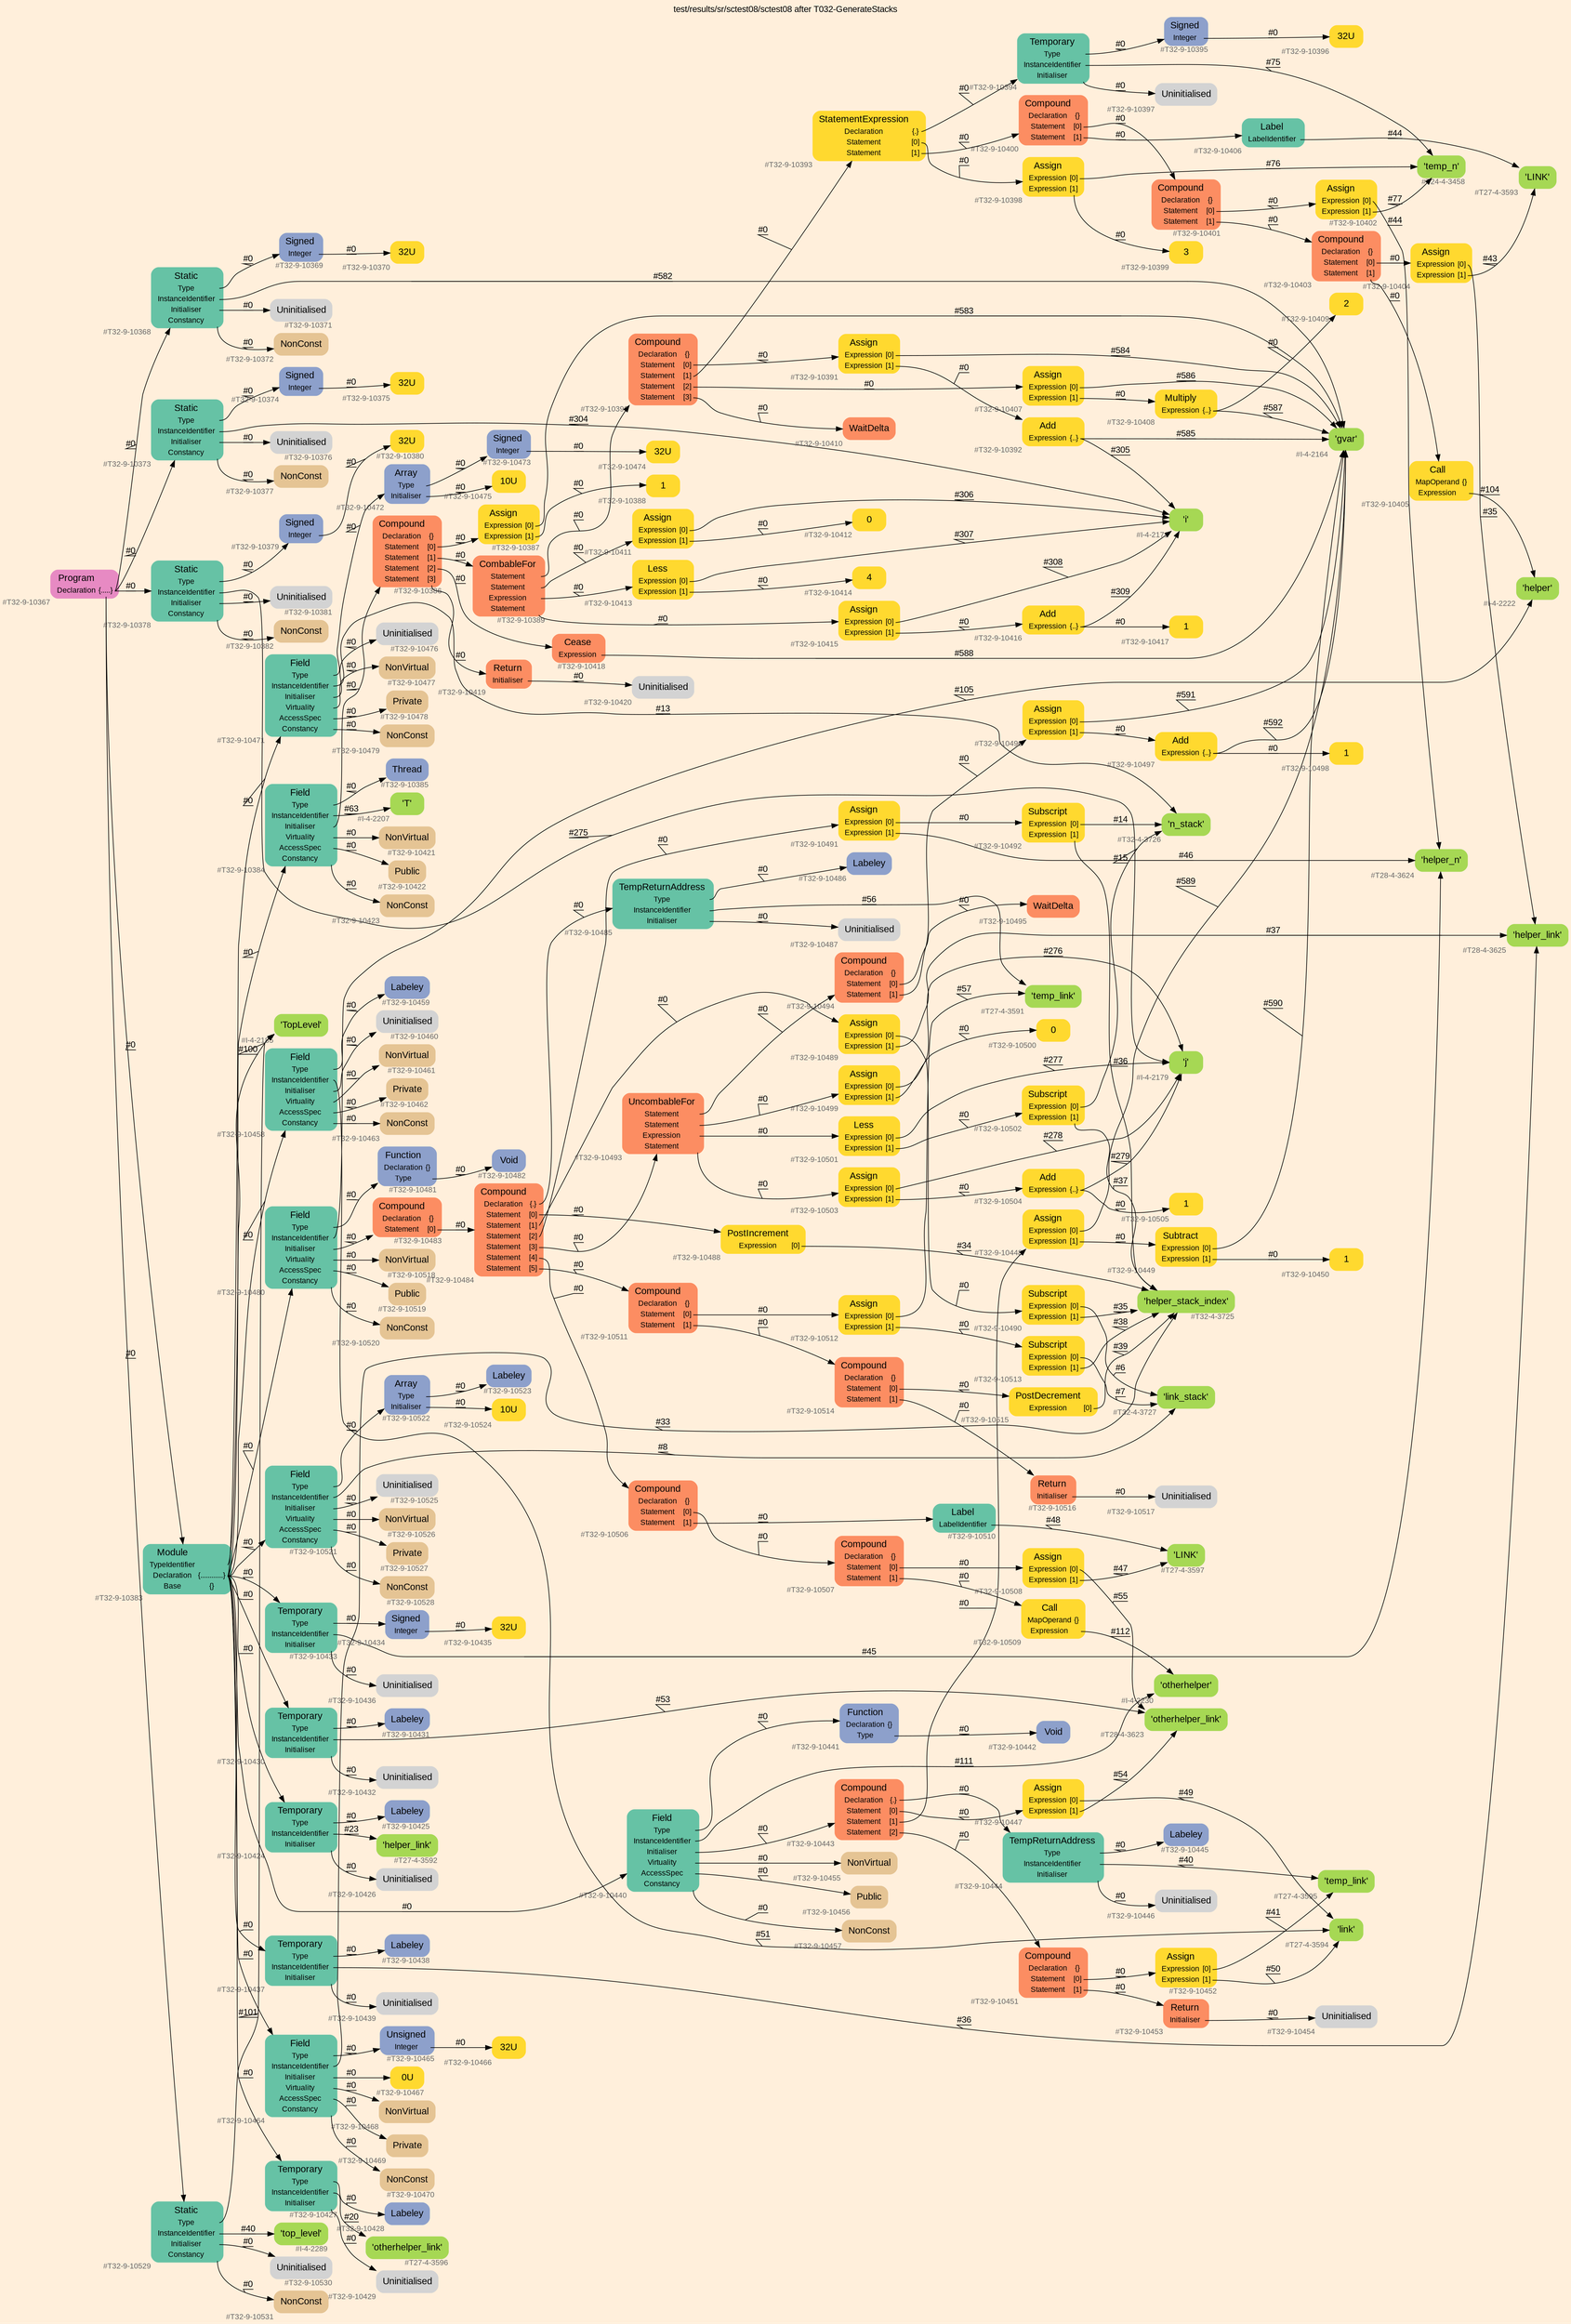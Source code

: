digraph "test/results/sr/sctest08/sctest08 after T032-GenerateStacks" {
label = "test/results/sr/sctest08/sctest08 after T032-GenerateStacks"
labelloc = t
graph [
    rankdir = "LR"
    ranksep = 0.3
    bgcolor = antiquewhite1
    color = black
    fontcolor = black
    fontname = "Arial"
];
node [
    fontname = "Arial"
];
edge [
    fontname = "Arial"
];

// -------------------- node figure --------------------
// -------- block #T32-9-10367 ----------
"#T32-9-10367" [
    fillcolor = "/set28/4"
    xlabel = "#T32-9-10367"
    fontsize = "12"
    fontcolor = grey40
    shape = "plaintext"
    label = <<TABLE BORDER="0" CELLBORDER="0" CELLSPACING="0">
     <TR><TD><FONT COLOR="black" POINT-SIZE="15">Program</FONT></TD></TR>
     <TR><TD><FONT COLOR="black" POINT-SIZE="12">Declaration</FONT></TD><TD PORT="port0"><FONT COLOR="black" POINT-SIZE="12">{.....}</FONT></TD></TR>
    </TABLE>>
    style = "rounded,filled"
];

// -------- block #T32-9-10368 ----------
"#T32-9-10368" [
    fillcolor = "/set28/1"
    xlabel = "#T32-9-10368"
    fontsize = "12"
    fontcolor = grey40
    shape = "plaintext"
    label = <<TABLE BORDER="0" CELLBORDER="0" CELLSPACING="0">
     <TR><TD><FONT COLOR="black" POINT-SIZE="15">Static</FONT></TD></TR>
     <TR><TD><FONT COLOR="black" POINT-SIZE="12">Type</FONT></TD><TD PORT="port0"></TD></TR>
     <TR><TD><FONT COLOR="black" POINT-SIZE="12">InstanceIdentifier</FONT></TD><TD PORT="port1"></TD></TR>
     <TR><TD><FONT COLOR="black" POINT-SIZE="12">Initialiser</FONT></TD><TD PORT="port2"></TD></TR>
     <TR><TD><FONT COLOR="black" POINT-SIZE="12">Constancy</FONT></TD><TD PORT="port3"></TD></TR>
    </TABLE>>
    style = "rounded,filled"
];

// -------- block #T32-9-10369 ----------
"#T32-9-10369" [
    fillcolor = "/set28/3"
    xlabel = "#T32-9-10369"
    fontsize = "12"
    fontcolor = grey40
    shape = "plaintext"
    label = <<TABLE BORDER="0" CELLBORDER="0" CELLSPACING="0">
     <TR><TD><FONT COLOR="black" POINT-SIZE="15">Signed</FONT></TD></TR>
     <TR><TD><FONT COLOR="black" POINT-SIZE="12">Integer</FONT></TD><TD PORT="port0"></TD></TR>
    </TABLE>>
    style = "rounded,filled"
];

// -------- block #T32-9-10370 ----------
"#T32-9-10370" [
    fillcolor = "/set28/6"
    xlabel = "#T32-9-10370"
    fontsize = "12"
    fontcolor = grey40
    shape = "plaintext"
    label = <<TABLE BORDER="0" CELLBORDER="0" CELLSPACING="0">
     <TR><TD><FONT COLOR="black" POINT-SIZE="15">32U</FONT></TD></TR>
    </TABLE>>
    style = "rounded,filled"
];

// -------- block #I-4-2164 ----------
"#I-4-2164" [
    fillcolor = "/set28/5"
    xlabel = "#I-4-2164"
    fontsize = "12"
    fontcolor = grey40
    shape = "plaintext"
    label = <<TABLE BORDER="0" CELLBORDER="0" CELLSPACING="0">
     <TR><TD><FONT COLOR="black" POINT-SIZE="15">'gvar'</FONT></TD></TR>
    </TABLE>>
    style = "rounded,filled"
];

// -------- block #T32-9-10371 ----------
"#T32-9-10371" [
    xlabel = "#T32-9-10371"
    fontsize = "12"
    fontcolor = grey40
    shape = "plaintext"
    label = <<TABLE BORDER="0" CELLBORDER="0" CELLSPACING="0">
     <TR><TD><FONT COLOR="black" POINT-SIZE="15">Uninitialised</FONT></TD></TR>
    </TABLE>>
    style = "rounded,filled"
];

// -------- block #T32-9-10372 ----------
"#T32-9-10372" [
    fillcolor = "/set28/7"
    xlabel = "#T32-9-10372"
    fontsize = "12"
    fontcolor = grey40
    shape = "plaintext"
    label = <<TABLE BORDER="0" CELLBORDER="0" CELLSPACING="0">
     <TR><TD><FONT COLOR="black" POINT-SIZE="15">NonConst</FONT></TD></TR>
    </TABLE>>
    style = "rounded,filled"
];

// -------- block #T32-9-10373 ----------
"#T32-9-10373" [
    fillcolor = "/set28/1"
    xlabel = "#T32-9-10373"
    fontsize = "12"
    fontcolor = grey40
    shape = "plaintext"
    label = <<TABLE BORDER="0" CELLBORDER="0" CELLSPACING="0">
     <TR><TD><FONT COLOR="black" POINT-SIZE="15">Static</FONT></TD></TR>
     <TR><TD><FONT COLOR="black" POINT-SIZE="12">Type</FONT></TD><TD PORT="port0"></TD></TR>
     <TR><TD><FONT COLOR="black" POINT-SIZE="12">InstanceIdentifier</FONT></TD><TD PORT="port1"></TD></TR>
     <TR><TD><FONT COLOR="black" POINT-SIZE="12">Initialiser</FONT></TD><TD PORT="port2"></TD></TR>
     <TR><TD><FONT COLOR="black" POINT-SIZE="12">Constancy</FONT></TD><TD PORT="port3"></TD></TR>
    </TABLE>>
    style = "rounded,filled"
];

// -------- block #T32-9-10374 ----------
"#T32-9-10374" [
    fillcolor = "/set28/3"
    xlabel = "#T32-9-10374"
    fontsize = "12"
    fontcolor = grey40
    shape = "plaintext"
    label = <<TABLE BORDER="0" CELLBORDER="0" CELLSPACING="0">
     <TR><TD><FONT COLOR="black" POINT-SIZE="15">Signed</FONT></TD></TR>
     <TR><TD><FONT COLOR="black" POINT-SIZE="12">Integer</FONT></TD><TD PORT="port0"></TD></TR>
    </TABLE>>
    style = "rounded,filled"
];

// -------- block #T32-9-10375 ----------
"#T32-9-10375" [
    fillcolor = "/set28/6"
    xlabel = "#T32-9-10375"
    fontsize = "12"
    fontcolor = grey40
    shape = "plaintext"
    label = <<TABLE BORDER="0" CELLBORDER="0" CELLSPACING="0">
     <TR><TD><FONT COLOR="black" POINT-SIZE="15">32U</FONT></TD></TR>
    </TABLE>>
    style = "rounded,filled"
];

// -------- block #I-4-2171 ----------
"#I-4-2171" [
    fillcolor = "/set28/5"
    xlabel = "#I-4-2171"
    fontsize = "12"
    fontcolor = grey40
    shape = "plaintext"
    label = <<TABLE BORDER="0" CELLBORDER="0" CELLSPACING="0">
     <TR><TD><FONT COLOR="black" POINT-SIZE="15">'i'</FONT></TD></TR>
    </TABLE>>
    style = "rounded,filled"
];

// -------- block #T32-9-10376 ----------
"#T32-9-10376" [
    xlabel = "#T32-9-10376"
    fontsize = "12"
    fontcolor = grey40
    shape = "plaintext"
    label = <<TABLE BORDER="0" CELLBORDER="0" CELLSPACING="0">
     <TR><TD><FONT COLOR="black" POINT-SIZE="15">Uninitialised</FONT></TD></TR>
    </TABLE>>
    style = "rounded,filled"
];

// -------- block #T32-9-10377 ----------
"#T32-9-10377" [
    fillcolor = "/set28/7"
    xlabel = "#T32-9-10377"
    fontsize = "12"
    fontcolor = grey40
    shape = "plaintext"
    label = <<TABLE BORDER="0" CELLBORDER="0" CELLSPACING="0">
     <TR><TD><FONT COLOR="black" POINT-SIZE="15">NonConst</FONT></TD></TR>
    </TABLE>>
    style = "rounded,filled"
];

// -------- block #T32-9-10378 ----------
"#T32-9-10378" [
    fillcolor = "/set28/1"
    xlabel = "#T32-9-10378"
    fontsize = "12"
    fontcolor = grey40
    shape = "plaintext"
    label = <<TABLE BORDER="0" CELLBORDER="0" CELLSPACING="0">
     <TR><TD><FONT COLOR="black" POINT-SIZE="15">Static</FONT></TD></TR>
     <TR><TD><FONT COLOR="black" POINT-SIZE="12">Type</FONT></TD><TD PORT="port0"></TD></TR>
     <TR><TD><FONT COLOR="black" POINT-SIZE="12">InstanceIdentifier</FONT></TD><TD PORT="port1"></TD></TR>
     <TR><TD><FONT COLOR="black" POINT-SIZE="12">Initialiser</FONT></TD><TD PORT="port2"></TD></TR>
     <TR><TD><FONT COLOR="black" POINT-SIZE="12">Constancy</FONT></TD><TD PORT="port3"></TD></TR>
    </TABLE>>
    style = "rounded,filled"
];

// -------- block #T32-9-10379 ----------
"#T32-9-10379" [
    fillcolor = "/set28/3"
    xlabel = "#T32-9-10379"
    fontsize = "12"
    fontcolor = grey40
    shape = "plaintext"
    label = <<TABLE BORDER="0" CELLBORDER="0" CELLSPACING="0">
     <TR><TD><FONT COLOR="black" POINT-SIZE="15">Signed</FONT></TD></TR>
     <TR><TD><FONT COLOR="black" POINT-SIZE="12">Integer</FONT></TD><TD PORT="port0"></TD></TR>
    </TABLE>>
    style = "rounded,filled"
];

// -------- block #T32-9-10380 ----------
"#T32-9-10380" [
    fillcolor = "/set28/6"
    xlabel = "#T32-9-10380"
    fontsize = "12"
    fontcolor = grey40
    shape = "plaintext"
    label = <<TABLE BORDER="0" CELLBORDER="0" CELLSPACING="0">
     <TR><TD><FONT COLOR="black" POINT-SIZE="15">32U</FONT></TD></TR>
    </TABLE>>
    style = "rounded,filled"
];

// -------- block #I-4-2179 ----------
"#I-4-2179" [
    fillcolor = "/set28/5"
    xlabel = "#I-4-2179"
    fontsize = "12"
    fontcolor = grey40
    shape = "plaintext"
    label = <<TABLE BORDER="0" CELLBORDER="0" CELLSPACING="0">
     <TR><TD><FONT COLOR="black" POINT-SIZE="15">'j'</FONT></TD></TR>
    </TABLE>>
    style = "rounded,filled"
];

// -------- block #T32-9-10381 ----------
"#T32-9-10381" [
    xlabel = "#T32-9-10381"
    fontsize = "12"
    fontcolor = grey40
    shape = "plaintext"
    label = <<TABLE BORDER="0" CELLBORDER="0" CELLSPACING="0">
     <TR><TD><FONT COLOR="black" POINT-SIZE="15">Uninitialised</FONT></TD></TR>
    </TABLE>>
    style = "rounded,filled"
];

// -------- block #T32-9-10382 ----------
"#T32-9-10382" [
    fillcolor = "/set28/7"
    xlabel = "#T32-9-10382"
    fontsize = "12"
    fontcolor = grey40
    shape = "plaintext"
    label = <<TABLE BORDER="0" CELLBORDER="0" CELLSPACING="0">
     <TR><TD><FONT COLOR="black" POINT-SIZE="15">NonConst</FONT></TD></TR>
    </TABLE>>
    style = "rounded,filled"
];

// -------- block #T32-9-10383 ----------
"#T32-9-10383" [
    fillcolor = "/set28/1"
    xlabel = "#T32-9-10383"
    fontsize = "12"
    fontcolor = grey40
    shape = "plaintext"
    label = <<TABLE BORDER="0" CELLBORDER="0" CELLSPACING="0">
     <TR><TD><FONT COLOR="black" POINT-SIZE="15">Module</FONT></TD></TR>
     <TR><TD><FONT COLOR="black" POINT-SIZE="12">TypeIdentifier</FONT></TD><TD PORT="port0"></TD></TR>
     <TR><TD><FONT COLOR="black" POINT-SIZE="12">Declaration</FONT></TD><TD PORT="port1"><FONT COLOR="black" POINT-SIZE="12">{............}</FONT></TD></TR>
     <TR><TD><FONT COLOR="black" POINT-SIZE="12">Base</FONT></TD><TD PORT="port2"><FONT COLOR="black" POINT-SIZE="12">{}</FONT></TD></TR>
    </TABLE>>
    style = "rounded,filled"
];

// -------- block #I-4-2185 ----------
"#I-4-2185" [
    fillcolor = "/set28/5"
    xlabel = "#I-4-2185"
    fontsize = "12"
    fontcolor = grey40
    shape = "plaintext"
    label = <<TABLE BORDER="0" CELLBORDER="0" CELLSPACING="0">
     <TR><TD><FONT COLOR="black" POINT-SIZE="15">'TopLevel'</FONT></TD></TR>
    </TABLE>>
    style = "rounded,filled"
];

// -------- block #T32-9-10384 ----------
"#T32-9-10384" [
    fillcolor = "/set28/1"
    xlabel = "#T32-9-10384"
    fontsize = "12"
    fontcolor = grey40
    shape = "plaintext"
    label = <<TABLE BORDER="0" CELLBORDER="0" CELLSPACING="0">
     <TR><TD><FONT COLOR="black" POINT-SIZE="15">Field</FONT></TD></TR>
     <TR><TD><FONT COLOR="black" POINT-SIZE="12">Type</FONT></TD><TD PORT="port0"></TD></TR>
     <TR><TD><FONT COLOR="black" POINT-SIZE="12">InstanceIdentifier</FONT></TD><TD PORT="port1"></TD></TR>
     <TR><TD><FONT COLOR="black" POINT-SIZE="12">Initialiser</FONT></TD><TD PORT="port2"></TD></TR>
     <TR><TD><FONT COLOR="black" POINT-SIZE="12">Virtuality</FONT></TD><TD PORT="port3"></TD></TR>
     <TR><TD><FONT COLOR="black" POINT-SIZE="12">AccessSpec</FONT></TD><TD PORT="port4"></TD></TR>
     <TR><TD><FONT COLOR="black" POINT-SIZE="12">Constancy</FONT></TD><TD PORT="port5"></TD></TR>
    </TABLE>>
    style = "rounded,filled"
];

// -------- block #T32-9-10385 ----------
"#T32-9-10385" [
    fillcolor = "/set28/3"
    xlabel = "#T32-9-10385"
    fontsize = "12"
    fontcolor = grey40
    shape = "plaintext"
    label = <<TABLE BORDER="0" CELLBORDER="0" CELLSPACING="0">
     <TR><TD><FONT COLOR="black" POINT-SIZE="15">Thread</FONT></TD></TR>
    </TABLE>>
    style = "rounded,filled"
];

// -------- block #I-4-2207 ----------
"#I-4-2207" [
    fillcolor = "/set28/5"
    xlabel = "#I-4-2207"
    fontsize = "12"
    fontcolor = grey40
    shape = "plaintext"
    label = <<TABLE BORDER="0" CELLBORDER="0" CELLSPACING="0">
     <TR><TD><FONT COLOR="black" POINT-SIZE="15">'T'</FONT></TD></TR>
    </TABLE>>
    style = "rounded,filled"
];

// -------- block #T32-9-10386 ----------
"#T32-9-10386" [
    fillcolor = "/set28/2"
    xlabel = "#T32-9-10386"
    fontsize = "12"
    fontcolor = grey40
    shape = "plaintext"
    label = <<TABLE BORDER="0" CELLBORDER="0" CELLSPACING="0">
     <TR><TD><FONT COLOR="black" POINT-SIZE="15">Compound</FONT></TD></TR>
     <TR><TD><FONT COLOR="black" POINT-SIZE="12">Declaration</FONT></TD><TD PORT="port0"><FONT COLOR="black" POINT-SIZE="12">{}</FONT></TD></TR>
     <TR><TD><FONT COLOR="black" POINT-SIZE="12">Statement</FONT></TD><TD PORT="port1"><FONT COLOR="black" POINT-SIZE="12">[0]</FONT></TD></TR>
     <TR><TD><FONT COLOR="black" POINT-SIZE="12">Statement</FONT></TD><TD PORT="port2"><FONT COLOR="black" POINT-SIZE="12">[1]</FONT></TD></TR>
     <TR><TD><FONT COLOR="black" POINT-SIZE="12">Statement</FONT></TD><TD PORT="port3"><FONT COLOR="black" POINT-SIZE="12">[2]</FONT></TD></TR>
     <TR><TD><FONT COLOR="black" POINT-SIZE="12">Statement</FONT></TD><TD PORT="port4"><FONT COLOR="black" POINT-SIZE="12">[3]</FONT></TD></TR>
    </TABLE>>
    style = "rounded,filled"
];

// -------- block #T32-9-10387 ----------
"#T32-9-10387" [
    fillcolor = "/set28/6"
    xlabel = "#T32-9-10387"
    fontsize = "12"
    fontcolor = grey40
    shape = "plaintext"
    label = <<TABLE BORDER="0" CELLBORDER="0" CELLSPACING="0">
     <TR><TD><FONT COLOR="black" POINT-SIZE="15">Assign</FONT></TD></TR>
     <TR><TD><FONT COLOR="black" POINT-SIZE="12">Expression</FONT></TD><TD PORT="port0"><FONT COLOR="black" POINT-SIZE="12">[0]</FONT></TD></TR>
     <TR><TD><FONT COLOR="black" POINT-SIZE="12">Expression</FONT></TD><TD PORT="port1"><FONT COLOR="black" POINT-SIZE="12">[1]</FONT></TD></TR>
    </TABLE>>
    style = "rounded,filled"
];

// -------- block #T32-9-10388 ----------
"#T32-9-10388" [
    fillcolor = "/set28/6"
    xlabel = "#T32-9-10388"
    fontsize = "12"
    fontcolor = grey40
    shape = "plaintext"
    label = <<TABLE BORDER="0" CELLBORDER="0" CELLSPACING="0">
     <TR><TD><FONT COLOR="black" POINT-SIZE="15">1</FONT></TD></TR>
    </TABLE>>
    style = "rounded,filled"
];

// -------- block #T32-9-10389 ----------
"#T32-9-10389" [
    fillcolor = "/set28/2"
    xlabel = "#T32-9-10389"
    fontsize = "12"
    fontcolor = grey40
    shape = "plaintext"
    label = <<TABLE BORDER="0" CELLBORDER="0" CELLSPACING="0">
     <TR><TD><FONT COLOR="black" POINT-SIZE="15">CombableFor</FONT></TD></TR>
     <TR><TD><FONT COLOR="black" POINT-SIZE="12">Statement</FONT></TD><TD PORT="port0"></TD></TR>
     <TR><TD><FONT COLOR="black" POINT-SIZE="12">Statement</FONT></TD><TD PORT="port1"></TD></TR>
     <TR><TD><FONT COLOR="black" POINT-SIZE="12">Expression</FONT></TD><TD PORT="port2"></TD></TR>
     <TR><TD><FONT COLOR="black" POINT-SIZE="12">Statement</FONT></TD><TD PORT="port3"></TD></TR>
    </TABLE>>
    style = "rounded,filled"
];

// -------- block #T32-9-10390 ----------
"#T32-9-10390" [
    fillcolor = "/set28/2"
    xlabel = "#T32-9-10390"
    fontsize = "12"
    fontcolor = grey40
    shape = "plaintext"
    label = <<TABLE BORDER="0" CELLBORDER="0" CELLSPACING="0">
     <TR><TD><FONT COLOR="black" POINT-SIZE="15">Compound</FONT></TD></TR>
     <TR><TD><FONT COLOR="black" POINT-SIZE="12">Declaration</FONT></TD><TD PORT="port0"><FONT COLOR="black" POINT-SIZE="12">{}</FONT></TD></TR>
     <TR><TD><FONT COLOR="black" POINT-SIZE="12">Statement</FONT></TD><TD PORT="port1"><FONT COLOR="black" POINT-SIZE="12">[0]</FONT></TD></TR>
     <TR><TD><FONT COLOR="black" POINT-SIZE="12">Statement</FONT></TD><TD PORT="port2"><FONT COLOR="black" POINT-SIZE="12">[1]</FONT></TD></TR>
     <TR><TD><FONT COLOR="black" POINT-SIZE="12">Statement</FONT></TD><TD PORT="port3"><FONT COLOR="black" POINT-SIZE="12">[2]</FONT></TD></TR>
     <TR><TD><FONT COLOR="black" POINT-SIZE="12">Statement</FONT></TD><TD PORT="port4"><FONT COLOR="black" POINT-SIZE="12">[3]</FONT></TD></TR>
    </TABLE>>
    style = "rounded,filled"
];

// -------- block #T32-9-10391 ----------
"#T32-9-10391" [
    fillcolor = "/set28/6"
    xlabel = "#T32-9-10391"
    fontsize = "12"
    fontcolor = grey40
    shape = "plaintext"
    label = <<TABLE BORDER="0" CELLBORDER="0" CELLSPACING="0">
     <TR><TD><FONT COLOR="black" POINT-SIZE="15">Assign</FONT></TD></TR>
     <TR><TD><FONT COLOR="black" POINT-SIZE="12">Expression</FONT></TD><TD PORT="port0"><FONT COLOR="black" POINT-SIZE="12">[0]</FONT></TD></TR>
     <TR><TD><FONT COLOR="black" POINT-SIZE="12">Expression</FONT></TD><TD PORT="port1"><FONT COLOR="black" POINT-SIZE="12">[1]</FONT></TD></TR>
    </TABLE>>
    style = "rounded,filled"
];

// -------- block #T32-9-10392 ----------
"#T32-9-10392" [
    fillcolor = "/set28/6"
    xlabel = "#T32-9-10392"
    fontsize = "12"
    fontcolor = grey40
    shape = "plaintext"
    label = <<TABLE BORDER="0" CELLBORDER="0" CELLSPACING="0">
     <TR><TD><FONT COLOR="black" POINT-SIZE="15">Add</FONT></TD></TR>
     <TR><TD><FONT COLOR="black" POINT-SIZE="12">Expression</FONT></TD><TD PORT="port0"><FONT COLOR="black" POINT-SIZE="12">{..}</FONT></TD></TR>
    </TABLE>>
    style = "rounded,filled"
];

// -------- block #T32-9-10393 ----------
"#T32-9-10393" [
    fillcolor = "/set28/6"
    xlabel = "#T32-9-10393"
    fontsize = "12"
    fontcolor = grey40
    shape = "plaintext"
    label = <<TABLE BORDER="0" CELLBORDER="0" CELLSPACING="0">
     <TR><TD><FONT COLOR="black" POINT-SIZE="15">StatementExpression</FONT></TD></TR>
     <TR><TD><FONT COLOR="black" POINT-SIZE="12">Declaration</FONT></TD><TD PORT="port0"><FONT COLOR="black" POINT-SIZE="12">{.}</FONT></TD></TR>
     <TR><TD><FONT COLOR="black" POINT-SIZE="12">Statement</FONT></TD><TD PORT="port1"><FONT COLOR="black" POINT-SIZE="12">[0]</FONT></TD></TR>
     <TR><TD><FONT COLOR="black" POINT-SIZE="12">Statement</FONT></TD><TD PORT="port2"><FONT COLOR="black" POINT-SIZE="12">[1]</FONT></TD></TR>
    </TABLE>>
    style = "rounded,filled"
];

// -------- block #T32-9-10394 ----------
"#T32-9-10394" [
    fillcolor = "/set28/1"
    xlabel = "#T32-9-10394"
    fontsize = "12"
    fontcolor = grey40
    shape = "plaintext"
    label = <<TABLE BORDER="0" CELLBORDER="0" CELLSPACING="0">
     <TR><TD><FONT COLOR="black" POINT-SIZE="15">Temporary</FONT></TD></TR>
     <TR><TD><FONT COLOR="black" POINT-SIZE="12">Type</FONT></TD><TD PORT="port0"></TD></TR>
     <TR><TD><FONT COLOR="black" POINT-SIZE="12">InstanceIdentifier</FONT></TD><TD PORT="port1"></TD></TR>
     <TR><TD><FONT COLOR="black" POINT-SIZE="12">Initialiser</FONT></TD><TD PORT="port2"></TD></TR>
    </TABLE>>
    style = "rounded,filled"
];

// -------- block #T32-9-10395 ----------
"#T32-9-10395" [
    fillcolor = "/set28/3"
    xlabel = "#T32-9-10395"
    fontsize = "12"
    fontcolor = grey40
    shape = "plaintext"
    label = <<TABLE BORDER="0" CELLBORDER="0" CELLSPACING="0">
     <TR><TD><FONT COLOR="black" POINT-SIZE="15">Signed</FONT></TD></TR>
     <TR><TD><FONT COLOR="black" POINT-SIZE="12">Integer</FONT></TD><TD PORT="port0"></TD></TR>
    </TABLE>>
    style = "rounded,filled"
];

// -------- block #T32-9-10396 ----------
"#T32-9-10396" [
    fillcolor = "/set28/6"
    xlabel = "#T32-9-10396"
    fontsize = "12"
    fontcolor = grey40
    shape = "plaintext"
    label = <<TABLE BORDER="0" CELLBORDER="0" CELLSPACING="0">
     <TR><TD><FONT COLOR="black" POINT-SIZE="15">32U</FONT></TD></TR>
    </TABLE>>
    style = "rounded,filled"
];

// -------- block #T24-4-3458 ----------
"#T24-4-3458" [
    fillcolor = "/set28/5"
    xlabel = "#T24-4-3458"
    fontsize = "12"
    fontcolor = grey40
    shape = "plaintext"
    label = <<TABLE BORDER="0" CELLBORDER="0" CELLSPACING="0">
     <TR><TD><FONT COLOR="black" POINT-SIZE="15">'temp_n'</FONT></TD></TR>
    </TABLE>>
    style = "rounded,filled"
];

// -------- block #T32-9-10397 ----------
"#T32-9-10397" [
    xlabel = "#T32-9-10397"
    fontsize = "12"
    fontcolor = grey40
    shape = "plaintext"
    label = <<TABLE BORDER="0" CELLBORDER="0" CELLSPACING="0">
     <TR><TD><FONT COLOR="black" POINT-SIZE="15">Uninitialised</FONT></TD></TR>
    </TABLE>>
    style = "rounded,filled"
];

// -------- block #T32-9-10398 ----------
"#T32-9-10398" [
    fillcolor = "/set28/6"
    xlabel = "#T32-9-10398"
    fontsize = "12"
    fontcolor = grey40
    shape = "plaintext"
    label = <<TABLE BORDER="0" CELLBORDER="0" CELLSPACING="0">
     <TR><TD><FONT COLOR="black" POINT-SIZE="15">Assign</FONT></TD></TR>
     <TR><TD><FONT COLOR="black" POINT-SIZE="12">Expression</FONT></TD><TD PORT="port0"><FONT COLOR="black" POINT-SIZE="12">[0]</FONT></TD></TR>
     <TR><TD><FONT COLOR="black" POINT-SIZE="12">Expression</FONT></TD><TD PORT="port1"><FONT COLOR="black" POINT-SIZE="12">[1]</FONT></TD></TR>
    </TABLE>>
    style = "rounded,filled"
];

// -------- block #T32-9-10399 ----------
"#T32-9-10399" [
    fillcolor = "/set28/6"
    xlabel = "#T32-9-10399"
    fontsize = "12"
    fontcolor = grey40
    shape = "plaintext"
    label = <<TABLE BORDER="0" CELLBORDER="0" CELLSPACING="0">
     <TR><TD><FONT COLOR="black" POINT-SIZE="15">3</FONT></TD></TR>
    </TABLE>>
    style = "rounded,filled"
];

// -------- block #T32-9-10400 ----------
"#T32-9-10400" [
    fillcolor = "/set28/2"
    xlabel = "#T32-9-10400"
    fontsize = "12"
    fontcolor = grey40
    shape = "plaintext"
    label = <<TABLE BORDER="0" CELLBORDER="0" CELLSPACING="0">
     <TR><TD><FONT COLOR="black" POINT-SIZE="15">Compound</FONT></TD></TR>
     <TR><TD><FONT COLOR="black" POINT-SIZE="12">Declaration</FONT></TD><TD PORT="port0"><FONT COLOR="black" POINT-SIZE="12">{}</FONT></TD></TR>
     <TR><TD><FONT COLOR="black" POINT-SIZE="12">Statement</FONT></TD><TD PORT="port1"><FONT COLOR="black" POINT-SIZE="12">[0]</FONT></TD></TR>
     <TR><TD><FONT COLOR="black" POINT-SIZE="12">Statement</FONT></TD><TD PORT="port2"><FONT COLOR="black" POINT-SIZE="12">[1]</FONT></TD></TR>
    </TABLE>>
    style = "rounded,filled"
];

// -------- block #T32-9-10401 ----------
"#T32-9-10401" [
    fillcolor = "/set28/2"
    xlabel = "#T32-9-10401"
    fontsize = "12"
    fontcolor = grey40
    shape = "plaintext"
    label = <<TABLE BORDER="0" CELLBORDER="0" CELLSPACING="0">
     <TR><TD><FONT COLOR="black" POINT-SIZE="15">Compound</FONT></TD></TR>
     <TR><TD><FONT COLOR="black" POINT-SIZE="12">Declaration</FONT></TD><TD PORT="port0"><FONT COLOR="black" POINT-SIZE="12">{}</FONT></TD></TR>
     <TR><TD><FONT COLOR="black" POINT-SIZE="12">Statement</FONT></TD><TD PORT="port1"><FONT COLOR="black" POINT-SIZE="12">[0]</FONT></TD></TR>
     <TR><TD><FONT COLOR="black" POINT-SIZE="12">Statement</FONT></TD><TD PORT="port2"><FONT COLOR="black" POINT-SIZE="12">[1]</FONT></TD></TR>
    </TABLE>>
    style = "rounded,filled"
];

// -------- block #T32-9-10402 ----------
"#T32-9-10402" [
    fillcolor = "/set28/6"
    xlabel = "#T32-9-10402"
    fontsize = "12"
    fontcolor = grey40
    shape = "plaintext"
    label = <<TABLE BORDER="0" CELLBORDER="0" CELLSPACING="0">
     <TR><TD><FONT COLOR="black" POINT-SIZE="15">Assign</FONT></TD></TR>
     <TR><TD><FONT COLOR="black" POINT-SIZE="12">Expression</FONT></TD><TD PORT="port0"><FONT COLOR="black" POINT-SIZE="12">[0]</FONT></TD></TR>
     <TR><TD><FONT COLOR="black" POINT-SIZE="12">Expression</FONT></TD><TD PORT="port1"><FONT COLOR="black" POINT-SIZE="12">[1]</FONT></TD></TR>
    </TABLE>>
    style = "rounded,filled"
];

// -------- block #T28-4-3624 ----------
"#T28-4-3624" [
    fillcolor = "/set28/5"
    xlabel = "#T28-4-3624"
    fontsize = "12"
    fontcolor = grey40
    shape = "plaintext"
    label = <<TABLE BORDER="0" CELLBORDER="0" CELLSPACING="0">
     <TR><TD><FONT COLOR="black" POINT-SIZE="15">'helper_n'</FONT></TD></TR>
    </TABLE>>
    style = "rounded,filled"
];

// -------- block #T32-9-10403 ----------
"#T32-9-10403" [
    fillcolor = "/set28/2"
    xlabel = "#T32-9-10403"
    fontsize = "12"
    fontcolor = grey40
    shape = "plaintext"
    label = <<TABLE BORDER="0" CELLBORDER="0" CELLSPACING="0">
     <TR><TD><FONT COLOR="black" POINT-SIZE="15">Compound</FONT></TD></TR>
     <TR><TD><FONT COLOR="black" POINT-SIZE="12">Declaration</FONT></TD><TD PORT="port0"><FONT COLOR="black" POINT-SIZE="12">{}</FONT></TD></TR>
     <TR><TD><FONT COLOR="black" POINT-SIZE="12">Statement</FONT></TD><TD PORT="port1"><FONT COLOR="black" POINT-SIZE="12">[0]</FONT></TD></TR>
     <TR><TD><FONT COLOR="black" POINT-SIZE="12">Statement</FONT></TD><TD PORT="port2"><FONT COLOR="black" POINT-SIZE="12">[1]</FONT></TD></TR>
    </TABLE>>
    style = "rounded,filled"
];

// -------- block #T32-9-10404 ----------
"#T32-9-10404" [
    fillcolor = "/set28/6"
    xlabel = "#T32-9-10404"
    fontsize = "12"
    fontcolor = grey40
    shape = "plaintext"
    label = <<TABLE BORDER="0" CELLBORDER="0" CELLSPACING="0">
     <TR><TD><FONT COLOR="black" POINT-SIZE="15">Assign</FONT></TD></TR>
     <TR><TD><FONT COLOR="black" POINT-SIZE="12">Expression</FONT></TD><TD PORT="port0"><FONT COLOR="black" POINT-SIZE="12">[0]</FONT></TD></TR>
     <TR><TD><FONT COLOR="black" POINT-SIZE="12">Expression</FONT></TD><TD PORT="port1"><FONT COLOR="black" POINT-SIZE="12">[1]</FONT></TD></TR>
    </TABLE>>
    style = "rounded,filled"
];

// -------- block #T28-4-3625 ----------
"#T28-4-3625" [
    fillcolor = "/set28/5"
    xlabel = "#T28-4-3625"
    fontsize = "12"
    fontcolor = grey40
    shape = "plaintext"
    label = <<TABLE BORDER="0" CELLBORDER="0" CELLSPACING="0">
     <TR><TD><FONT COLOR="black" POINT-SIZE="15">'helper_link'</FONT></TD></TR>
    </TABLE>>
    style = "rounded,filled"
];

// -------- block #T27-4-3593 ----------
"#T27-4-3593" [
    fillcolor = "/set28/5"
    xlabel = "#T27-4-3593"
    fontsize = "12"
    fontcolor = grey40
    shape = "plaintext"
    label = <<TABLE BORDER="0" CELLBORDER="0" CELLSPACING="0">
     <TR><TD><FONT COLOR="black" POINT-SIZE="15">'LINK'</FONT></TD></TR>
    </TABLE>>
    style = "rounded,filled"
];

// -------- block #T32-9-10405 ----------
"#T32-9-10405" [
    fillcolor = "/set28/6"
    xlabel = "#T32-9-10405"
    fontsize = "12"
    fontcolor = grey40
    shape = "plaintext"
    label = <<TABLE BORDER="0" CELLBORDER="0" CELLSPACING="0">
     <TR><TD><FONT COLOR="black" POINT-SIZE="15">Call</FONT></TD></TR>
     <TR><TD><FONT COLOR="black" POINT-SIZE="12">MapOperand</FONT></TD><TD PORT="port0"><FONT COLOR="black" POINT-SIZE="12">{}</FONT></TD></TR>
     <TR><TD><FONT COLOR="black" POINT-SIZE="12">Expression</FONT></TD><TD PORT="port1"></TD></TR>
    </TABLE>>
    style = "rounded,filled"
];

// -------- block #I-4-2222 ----------
"#I-4-2222" [
    fillcolor = "/set28/5"
    xlabel = "#I-4-2222"
    fontsize = "12"
    fontcolor = grey40
    shape = "plaintext"
    label = <<TABLE BORDER="0" CELLBORDER="0" CELLSPACING="0">
     <TR><TD><FONT COLOR="black" POINT-SIZE="15">'helper'</FONT></TD></TR>
    </TABLE>>
    style = "rounded,filled"
];

// -------- block #T32-9-10406 ----------
"#T32-9-10406" [
    fillcolor = "/set28/1"
    xlabel = "#T32-9-10406"
    fontsize = "12"
    fontcolor = grey40
    shape = "plaintext"
    label = <<TABLE BORDER="0" CELLBORDER="0" CELLSPACING="0">
     <TR><TD><FONT COLOR="black" POINT-SIZE="15">Label</FONT></TD></TR>
     <TR><TD><FONT COLOR="black" POINT-SIZE="12">LabelIdentifier</FONT></TD><TD PORT="port0"></TD></TR>
    </TABLE>>
    style = "rounded,filled"
];

// -------- block #T32-9-10407 ----------
"#T32-9-10407" [
    fillcolor = "/set28/6"
    xlabel = "#T32-9-10407"
    fontsize = "12"
    fontcolor = grey40
    shape = "plaintext"
    label = <<TABLE BORDER="0" CELLBORDER="0" CELLSPACING="0">
     <TR><TD><FONT COLOR="black" POINT-SIZE="15">Assign</FONT></TD></TR>
     <TR><TD><FONT COLOR="black" POINT-SIZE="12">Expression</FONT></TD><TD PORT="port0"><FONT COLOR="black" POINT-SIZE="12">[0]</FONT></TD></TR>
     <TR><TD><FONT COLOR="black" POINT-SIZE="12">Expression</FONT></TD><TD PORT="port1"><FONT COLOR="black" POINT-SIZE="12">[1]</FONT></TD></TR>
    </TABLE>>
    style = "rounded,filled"
];

// -------- block #T32-9-10408 ----------
"#T32-9-10408" [
    fillcolor = "/set28/6"
    xlabel = "#T32-9-10408"
    fontsize = "12"
    fontcolor = grey40
    shape = "plaintext"
    label = <<TABLE BORDER="0" CELLBORDER="0" CELLSPACING="0">
     <TR><TD><FONT COLOR="black" POINT-SIZE="15">Multiply</FONT></TD></TR>
     <TR><TD><FONT COLOR="black" POINT-SIZE="12">Expression</FONT></TD><TD PORT="port0"><FONT COLOR="black" POINT-SIZE="12">{..}</FONT></TD></TR>
    </TABLE>>
    style = "rounded,filled"
];

// -------- block #T32-9-10409 ----------
"#T32-9-10409" [
    fillcolor = "/set28/6"
    xlabel = "#T32-9-10409"
    fontsize = "12"
    fontcolor = grey40
    shape = "plaintext"
    label = <<TABLE BORDER="0" CELLBORDER="0" CELLSPACING="0">
     <TR><TD><FONT COLOR="black" POINT-SIZE="15">2</FONT></TD></TR>
    </TABLE>>
    style = "rounded,filled"
];

// -------- block #T32-9-10410 ----------
"#T32-9-10410" [
    fillcolor = "/set28/2"
    xlabel = "#T32-9-10410"
    fontsize = "12"
    fontcolor = grey40
    shape = "plaintext"
    label = <<TABLE BORDER="0" CELLBORDER="0" CELLSPACING="0">
     <TR><TD><FONT COLOR="black" POINT-SIZE="15">WaitDelta</FONT></TD></TR>
    </TABLE>>
    style = "rounded,filled"
];

// -------- block #T32-9-10411 ----------
"#T32-9-10411" [
    fillcolor = "/set28/6"
    xlabel = "#T32-9-10411"
    fontsize = "12"
    fontcolor = grey40
    shape = "plaintext"
    label = <<TABLE BORDER="0" CELLBORDER="0" CELLSPACING="0">
     <TR><TD><FONT COLOR="black" POINT-SIZE="15">Assign</FONT></TD></TR>
     <TR><TD><FONT COLOR="black" POINT-SIZE="12">Expression</FONT></TD><TD PORT="port0"><FONT COLOR="black" POINT-SIZE="12">[0]</FONT></TD></TR>
     <TR><TD><FONT COLOR="black" POINT-SIZE="12">Expression</FONT></TD><TD PORT="port1"><FONT COLOR="black" POINT-SIZE="12">[1]</FONT></TD></TR>
    </TABLE>>
    style = "rounded,filled"
];

// -------- block #T32-9-10412 ----------
"#T32-9-10412" [
    fillcolor = "/set28/6"
    xlabel = "#T32-9-10412"
    fontsize = "12"
    fontcolor = grey40
    shape = "plaintext"
    label = <<TABLE BORDER="0" CELLBORDER="0" CELLSPACING="0">
     <TR><TD><FONT COLOR="black" POINT-SIZE="15">0</FONT></TD></TR>
    </TABLE>>
    style = "rounded,filled"
];

// -------- block #T32-9-10413 ----------
"#T32-9-10413" [
    fillcolor = "/set28/6"
    xlabel = "#T32-9-10413"
    fontsize = "12"
    fontcolor = grey40
    shape = "plaintext"
    label = <<TABLE BORDER="0" CELLBORDER="0" CELLSPACING="0">
     <TR><TD><FONT COLOR="black" POINT-SIZE="15">Less</FONT></TD></TR>
     <TR><TD><FONT COLOR="black" POINT-SIZE="12">Expression</FONT></TD><TD PORT="port0"><FONT COLOR="black" POINT-SIZE="12">[0]</FONT></TD></TR>
     <TR><TD><FONT COLOR="black" POINT-SIZE="12">Expression</FONT></TD><TD PORT="port1"><FONT COLOR="black" POINT-SIZE="12">[1]</FONT></TD></TR>
    </TABLE>>
    style = "rounded,filled"
];

// -------- block #T32-9-10414 ----------
"#T32-9-10414" [
    fillcolor = "/set28/6"
    xlabel = "#T32-9-10414"
    fontsize = "12"
    fontcolor = grey40
    shape = "plaintext"
    label = <<TABLE BORDER="0" CELLBORDER="0" CELLSPACING="0">
     <TR><TD><FONT COLOR="black" POINT-SIZE="15">4</FONT></TD></TR>
    </TABLE>>
    style = "rounded,filled"
];

// -------- block #T32-9-10415 ----------
"#T32-9-10415" [
    fillcolor = "/set28/6"
    xlabel = "#T32-9-10415"
    fontsize = "12"
    fontcolor = grey40
    shape = "plaintext"
    label = <<TABLE BORDER="0" CELLBORDER="0" CELLSPACING="0">
     <TR><TD><FONT COLOR="black" POINT-SIZE="15">Assign</FONT></TD></TR>
     <TR><TD><FONT COLOR="black" POINT-SIZE="12">Expression</FONT></TD><TD PORT="port0"><FONT COLOR="black" POINT-SIZE="12">[0]</FONT></TD></TR>
     <TR><TD><FONT COLOR="black" POINT-SIZE="12">Expression</FONT></TD><TD PORT="port1"><FONT COLOR="black" POINT-SIZE="12">[1]</FONT></TD></TR>
    </TABLE>>
    style = "rounded,filled"
];

// -------- block #T32-9-10416 ----------
"#T32-9-10416" [
    fillcolor = "/set28/6"
    xlabel = "#T32-9-10416"
    fontsize = "12"
    fontcolor = grey40
    shape = "plaintext"
    label = <<TABLE BORDER="0" CELLBORDER="0" CELLSPACING="0">
     <TR><TD><FONT COLOR="black" POINT-SIZE="15">Add</FONT></TD></TR>
     <TR><TD><FONT COLOR="black" POINT-SIZE="12">Expression</FONT></TD><TD PORT="port0"><FONT COLOR="black" POINT-SIZE="12">{..}</FONT></TD></TR>
    </TABLE>>
    style = "rounded,filled"
];

// -------- block #T32-9-10417 ----------
"#T32-9-10417" [
    fillcolor = "/set28/6"
    xlabel = "#T32-9-10417"
    fontsize = "12"
    fontcolor = grey40
    shape = "plaintext"
    label = <<TABLE BORDER="0" CELLBORDER="0" CELLSPACING="0">
     <TR><TD><FONT COLOR="black" POINT-SIZE="15">1</FONT></TD></TR>
    </TABLE>>
    style = "rounded,filled"
];

// -------- block #T32-9-10418 ----------
"#T32-9-10418" [
    fillcolor = "/set28/2"
    xlabel = "#T32-9-10418"
    fontsize = "12"
    fontcolor = grey40
    shape = "plaintext"
    label = <<TABLE BORDER="0" CELLBORDER="0" CELLSPACING="0">
     <TR><TD><FONT COLOR="black" POINT-SIZE="15">Cease</FONT></TD></TR>
     <TR><TD><FONT COLOR="black" POINT-SIZE="12">Expression</FONT></TD><TD PORT="port0"></TD></TR>
    </TABLE>>
    style = "rounded,filled"
];

// -------- block #T32-9-10419 ----------
"#T32-9-10419" [
    fillcolor = "/set28/2"
    xlabel = "#T32-9-10419"
    fontsize = "12"
    fontcolor = grey40
    shape = "plaintext"
    label = <<TABLE BORDER="0" CELLBORDER="0" CELLSPACING="0">
     <TR><TD><FONT COLOR="black" POINT-SIZE="15">Return</FONT></TD></TR>
     <TR><TD><FONT COLOR="black" POINT-SIZE="12">Initialiser</FONT></TD><TD PORT="port0"></TD></TR>
    </TABLE>>
    style = "rounded,filled"
];

// -------- block #T32-9-10420 ----------
"#T32-9-10420" [
    xlabel = "#T32-9-10420"
    fontsize = "12"
    fontcolor = grey40
    shape = "plaintext"
    label = <<TABLE BORDER="0" CELLBORDER="0" CELLSPACING="0">
     <TR><TD><FONT COLOR="black" POINT-SIZE="15">Uninitialised</FONT></TD></TR>
    </TABLE>>
    style = "rounded,filled"
];

// -------- block #T32-9-10421 ----------
"#T32-9-10421" [
    fillcolor = "/set28/7"
    xlabel = "#T32-9-10421"
    fontsize = "12"
    fontcolor = grey40
    shape = "plaintext"
    label = <<TABLE BORDER="0" CELLBORDER="0" CELLSPACING="0">
     <TR><TD><FONT COLOR="black" POINT-SIZE="15">NonVirtual</FONT></TD></TR>
    </TABLE>>
    style = "rounded,filled"
];

// -------- block #T32-9-10422 ----------
"#T32-9-10422" [
    fillcolor = "/set28/7"
    xlabel = "#T32-9-10422"
    fontsize = "12"
    fontcolor = grey40
    shape = "plaintext"
    label = <<TABLE BORDER="0" CELLBORDER="0" CELLSPACING="0">
     <TR><TD><FONT COLOR="black" POINT-SIZE="15">Public</FONT></TD></TR>
    </TABLE>>
    style = "rounded,filled"
];

// -------- block #T32-9-10423 ----------
"#T32-9-10423" [
    fillcolor = "/set28/7"
    xlabel = "#T32-9-10423"
    fontsize = "12"
    fontcolor = grey40
    shape = "plaintext"
    label = <<TABLE BORDER="0" CELLBORDER="0" CELLSPACING="0">
     <TR><TD><FONT COLOR="black" POINT-SIZE="15">NonConst</FONT></TD></TR>
    </TABLE>>
    style = "rounded,filled"
];

// -------- block #T32-9-10424 ----------
"#T32-9-10424" [
    fillcolor = "/set28/1"
    xlabel = "#T32-9-10424"
    fontsize = "12"
    fontcolor = grey40
    shape = "plaintext"
    label = <<TABLE BORDER="0" CELLBORDER="0" CELLSPACING="0">
     <TR><TD><FONT COLOR="black" POINT-SIZE="15">Temporary</FONT></TD></TR>
     <TR><TD><FONT COLOR="black" POINT-SIZE="12">Type</FONT></TD><TD PORT="port0"></TD></TR>
     <TR><TD><FONT COLOR="black" POINT-SIZE="12">InstanceIdentifier</FONT></TD><TD PORT="port1"></TD></TR>
     <TR><TD><FONT COLOR="black" POINT-SIZE="12">Initialiser</FONT></TD><TD PORT="port2"></TD></TR>
    </TABLE>>
    style = "rounded,filled"
];

// -------- block #T32-9-10425 ----------
"#T32-9-10425" [
    fillcolor = "/set28/3"
    xlabel = "#T32-9-10425"
    fontsize = "12"
    fontcolor = grey40
    shape = "plaintext"
    label = <<TABLE BORDER="0" CELLBORDER="0" CELLSPACING="0">
     <TR><TD><FONT COLOR="black" POINT-SIZE="15">Labeley</FONT></TD></TR>
    </TABLE>>
    style = "rounded,filled"
];

// -------- block #T27-4-3592 ----------
"#T27-4-3592" [
    fillcolor = "/set28/5"
    xlabel = "#T27-4-3592"
    fontsize = "12"
    fontcolor = grey40
    shape = "plaintext"
    label = <<TABLE BORDER="0" CELLBORDER="0" CELLSPACING="0">
     <TR><TD><FONT COLOR="black" POINT-SIZE="15">'helper_link'</FONT></TD></TR>
    </TABLE>>
    style = "rounded,filled"
];

// -------- block #T32-9-10426 ----------
"#T32-9-10426" [
    xlabel = "#T32-9-10426"
    fontsize = "12"
    fontcolor = grey40
    shape = "plaintext"
    label = <<TABLE BORDER="0" CELLBORDER="0" CELLSPACING="0">
     <TR><TD><FONT COLOR="black" POINT-SIZE="15">Uninitialised</FONT></TD></TR>
    </TABLE>>
    style = "rounded,filled"
];

// -------- block #T32-9-10427 ----------
"#T32-9-10427" [
    fillcolor = "/set28/1"
    xlabel = "#T32-9-10427"
    fontsize = "12"
    fontcolor = grey40
    shape = "plaintext"
    label = <<TABLE BORDER="0" CELLBORDER="0" CELLSPACING="0">
     <TR><TD><FONT COLOR="black" POINT-SIZE="15">Temporary</FONT></TD></TR>
     <TR><TD><FONT COLOR="black" POINT-SIZE="12">Type</FONT></TD><TD PORT="port0"></TD></TR>
     <TR><TD><FONT COLOR="black" POINT-SIZE="12">InstanceIdentifier</FONT></TD><TD PORT="port1"></TD></TR>
     <TR><TD><FONT COLOR="black" POINT-SIZE="12">Initialiser</FONT></TD><TD PORT="port2"></TD></TR>
    </TABLE>>
    style = "rounded,filled"
];

// -------- block #T32-9-10428 ----------
"#T32-9-10428" [
    fillcolor = "/set28/3"
    xlabel = "#T32-9-10428"
    fontsize = "12"
    fontcolor = grey40
    shape = "plaintext"
    label = <<TABLE BORDER="0" CELLBORDER="0" CELLSPACING="0">
     <TR><TD><FONT COLOR="black" POINT-SIZE="15">Labeley</FONT></TD></TR>
    </TABLE>>
    style = "rounded,filled"
];

// -------- block #T27-4-3596 ----------
"#T27-4-3596" [
    fillcolor = "/set28/5"
    xlabel = "#T27-4-3596"
    fontsize = "12"
    fontcolor = grey40
    shape = "plaintext"
    label = <<TABLE BORDER="0" CELLBORDER="0" CELLSPACING="0">
     <TR><TD><FONT COLOR="black" POINT-SIZE="15">'otherhelper_link'</FONT></TD></TR>
    </TABLE>>
    style = "rounded,filled"
];

// -------- block #T32-9-10429 ----------
"#T32-9-10429" [
    xlabel = "#T32-9-10429"
    fontsize = "12"
    fontcolor = grey40
    shape = "plaintext"
    label = <<TABLE BORDER="0" CELLBORDER="0" CELLSPACING="0">
     <TR><TD><FONT COLOR="black" POINT-SIZE="15">Uninitialised</FONT></TD></TR>
    </TABLE>>
    style = "rounded,filled"
];

// -------- block #T32-9-10430 ----------
"#T32-9-10430" [
    fillcolor = "/set28/1"
    xlabel = "#T32-9-10430"
    fontsize = "12"
    fontcolor = grey40
    shape = "plaintext"
    label = <<TABLE BORDER="0" CELLBORDER="0" CELLSPACING="0">
     <TR><TD><FONT COLOR="black" POINT-SIZE="15">Temporary</FONT></TD></TR>
     <TR><TD><FONT COLOR="black" POINT-SIZE="12">Type</FONT></TD><TD PORT="port0"></TD></TR>
     <TR><TD><FONT COLOR="black" POINT-SIZE="12">InstanceIdentifier</FONT></TD><TD PORT="port1"></TD></TR>
     <TR><TD><FONT COLOR="black" POINT-SIZE="12">Initialiser</FONT></TD><TD PORT="port2"></TD></TR>
    </TABLE>>
    style = "rounded,filled"
];

// -------- block #T32-9-10431 ----------
"#T32-9-10431" [
    fillcolor = "/set28/3"
    xlabel = "#T32-9-10431"
    fontsize = "12"
    fontcolor = grey40
    shape = "plaintext"
    label = <<TABLE BORDER="0" CELLBORDER="0" CELLSPACING="0">
     <TR><TD><FONT COLOR="black" POINT-SIZE="15">Labeley</FONT></TD></TR>
    </TABLE>>
    style = "rounded,filled"
];

// -------- block #T28-4-3623 ----------
"#T28-4-3623" [
    fillcolor = "/set28/5"
    xlabel = "#T28-4-3623"
    fontsize = "12"
    fontcolor = grey40
    shape = "plaintext"
    label = <<TABLE BORDER="0" CELLBORDER="0" CELLSPACING="0">
     <TR><TD><FONT COLOR="black" POINT-SIZE="15">'otherhelper_link'</FONT></TD></TR>
    </TABLE>>
    style = "rounded,filled"
];

// -------- block #T32-9-10432 ----------
"#T32-9-10432" [
    xlabel = "#T32-9-10432"
    fontsize = "12"
    fontcolor = grey40
    shape = "plaintext"
    label = <<TABLE BORDER="0" CELLBORDER="0" CELLSPACING="0">
     <TR><TD><FONT COLOR="black" POINT-SIZE="15">Uninitialised</FONT></TD></TR>
    </TABLE>>
    style = "rounded,filled"
];

// -------- block #T32-9-10433 ----------
"#T32-9-10433" [
    fillcolor = "/set28/1"
    xlabel = "#T32-9-10433"
    fontsize = "12"
    fontcolor = grey40
    shape = "plaintext"
    label = <<TABLE BORDER="0" CELLBORDER="0" CELLSPACING="0">
     <TR><TD><FONT COLOR="black" POINT-SIZE="15">Temporary</FONT></TD></TR>
     <TR><TD><FONT COLOR="black" POINT-SIZE="12">Type</FONT></TD><TD PORT="port0"></TD></TR>
     <TR><TD><FONT COLOR="black" POINT-SIZE="12">InstanceIdentifier</FONT></TD><TD PORT="port1"></TD></TR>
     <TR><TD><FONT COLOR="black" POINT-SIZE="12">Initialiser</FONT></TD><TD PORT="port2"></TD></TR>
    </TABLE>>
    style = "rounded,filled"
];

// -------- block #T32-9-10434 ----------
"#T32-9-10434" [
    fillcolor = "/set28/3"
    xlabel = "#T32-9-10434"
    fontsize = "12"
    fontcolor = grey40
    shape = "plaintext"
    label = <<TABLE BORDER="0" CELLBORDER="0" CELLSPACING="0">
     <TR><TD><FONT COLOR="black" POINT-SIZE="15">Signed</FONT></TD></TR>
     <TR><TD><FONT COLOR="black" POINT-SIZE="12">Integer</FONT></TD><TD PORT="port0"></TD></TR>
    </TABLE>>
    style = "rounded,filled"
];

// -------- block #T32-9-10435 ----------
"#T32-9-10435" [
    fillcolor = "/set28/6"
    xlabel = "#T32-9-10435"
    fontsize = "12"
    fontcolor = grey40
    shape = "plaintext"
    label = <<TABLE BORDER="0" CELLBORDER="0" CELLSPACING="0">
     <TR><TD><FONT COLOR="black" POINT-SIZE="15">32U</FONT></TD></TR>
    </TABLE>>
    style = "rounded,filled"
];

// -------- block #T32-9-10436 ----------
"#T32-9-10436" [
    xlabel = "#T32-9-10436"
    fontsize = "12"
    fontcolor = grey40
    shape = "plaintext"
    label = <<TABLE BORDER="0" CELLBORDER="0" CELLSPACING="0">
     <TR><TD><FONT COLOR="black" POINT-SIZE="15">Uninitialised</FONT></TD></TR>
    </TABLE>>
    style = "rounded,filled"
];

// -------- block #T32-9-10437 ----------
"#T32-9-10437" [
    fillcolor = "/set28/1"
    xlabel = "#T32-9-10437"
    fontsize = "12"
    fontcolor = grey40
    shape = "plaintext"
    label = <<TABLE BORDER="0" CELLBORDER="0" CELLSPACING="0">
     <TR><TD><FONT COLOR="black" POINT-SIZE="15">Temporary</FONT></TD></TR>
     <TR><TD><FONT COLOR="black" POINT-SIZE="12">Type</FONT></TD><TD PORT="port0"></TD></TR>
     <TR><TD><FONT COLOR="black" POINT-SIZE="12">InstanceIdentifier</FONT></TD><TD PORT="port1"></TD></TR>
     <TR><TD><FONT COLOR="black" POINT-SIZE="12">Initialiser</FONT></TD><TD PORT="port2"></TD></TR>
    </TABLE>>
    style = "rounded,filled"
];

// -------- block #T32-9-10438 ----------
"#T32-9-10438" [
    fillcolor = "/set28/3"
    xlabel = "#T32-9-10438"
    fontsize = "12"
    fontcolor = grey40
    shape = "plaintext"
    label = <<TABLE BORDER="0" CELLBORDER="0" CELLSPACING="0">
     <TR><TD><FONT COLOR="black" POINT-SIZE="15">Labeley</FONT></TD></TR>
    </TABLE>>
    style = "rounded,filled"
];

// -------- block #T32-9-10439 ----------
"#T32-9-10439" [
    xlabel = "#T32-9-10439"
    fontsize = "12"
    fontcolor = grey40
    shape = "plaintext"
    label = <<TABLE BORDER="0" CELLBORDER="0" CELLSPACING="0">
     <TR><TD><FONT COLOR="black" POINT-SIZE="15">Uninitialised</FONT></TD></TR>
    </TABLE>>
    style = "rounded,filled"
];

// -------- block #T32-9-10440 ----------
"#T32-9-10440" [
    fillcolor = "/set28/1"
    xlabel = "#T32-9-10440"
    fontsize = "12"
    fontcolor = grey40
    shape = "plaintext"
    label = <<TABLE BORDER="0" CELLBORDER="0" CELLSPACING="0">
     <TR><TD><FONT COLOR="black" POINT-SIZE="15">Field</FONT></TD></TR>
     <TR><TD><FONT COLOR="black" POINT-SIZE="12">Type</FONT></TD><TD PORT="port0"></TD></TR>
     <TR><TD><FONT COLOR="black" POINT-SIZE="12">InstanceIdentifier</FONT></TD><TD PORT="port1"></TD></TR>
     <TR><TD><FONT COLOR="black" POINT-SIZE="12">Initialiser</FONT></TD><TD PORT="port2"></TD></TR>
     <TR><TD><FONT COLOR="black" POINT-SIZE="12">Virtuality</FONT></TD><TD PORT="port3"></TD></TR>
     <TR><TD><FONT COLOR="black" POINT-SIZE="12">AccessSpec</FONT></TD><TD PORT="port4"></TD></TR>
     <TR><TD><FONT COLOR="black" POINT-SIZE="12">Constancy</FONT></TD><TD PORT="port5"></TD></TR>
    </TABLE>>
    style = "rounded,filled"
];

// -------- block #T32-9-10441 ----------
"#T32-9-10441" [
    fillcolor = "/set28/3"
    xlabel = "#T32-9-10441"
    fontsize = "12"
    fontcolor = grey40
    shape = "plaintext"
    label = <<TABLE BORDER="0" CELLBORDER="0" CELLSPACING="0">
     <TR><TD><FONT COLOR="black" POINT-SIZE="15">Function</FONT></TD></TR>
     <TR><TD><FONT COLOR="black" POINT-SIZE="12">Declaration</FONT></TD><TD PORT="port0"><FONT COLOR="black" POINT-SIZE="12">{}</FONT></TD></TR>
     <TR><TD><FONT COLOR="black" POINT-SIZE="12">Type</FONT></TD><TD PORT="port1"></TD></TR>
    </TABLE>>
    style = "rounded,filled"
];

// -------- block #T32-9-10442 ----------
"#T32-9-10442" [
    fillcolor = "/set28/3"
    xlabel = "#T32-9-10442"
    fontsize = "12"
    fontcolor = grey40
    shape = "plaintext"
    label = <<TABLE BORDER="0" CELLBORDER="0" CELLSPACING="0">
     <TR><TD><FONT COLOR="black" POINT-SIZE="15">Void</FONT></TD></TR>
    </TABLE>>
    style = "rounded,filled"
];

// -------- block #I-4-2230 ----------
"#I-4-2230" [
    fillcolor = "/set28/5"
    xlabel = "#I-4-2230"
    fontsize = "12"
    fontcolor = grey40
    shape = "plaintext"
    label = <<TABLE BORDER="0" CELLBORDER="0" CELLSPACING="0">
     <TR><TD><FONT COLOR="black" POINT-SIZE="15">'otherhelper'</FONT></TD></TR>
    </TABLE>>
    style = "rounded,filled"
];

// -------- block #T32-9-10443 ----------
"#T32-9-10443" [
    fillcolor = "/set28/2"
    xlabel = "#T32-9-10443"
    fontsize = "12"
    fontcolor = grey40
    shape = "plaintext"
    label = <<TABLE BORDER="0" CELLBORDER="0" CELLSPACING="0">
     <TR><TD><FONT COLOR="black" POINT-SIZE="15">Compound</FONT></TD></TR>
     <TR><TD><FONT COLOR="black" POINT-SIZE="12">Declaration</FONT></TD><TD PORT="port0"><FONT COLOR="black" POINT-SIZE="12">{.}</FONT></TD></TR>
     <TR><TD><FONT COLOR="black" POINT-SIZE="12">Statement</FONT></TD><TD PORT="port1"><FONT COLOR="black" POINT-SIZE="12">[0]</FONT></TD></TR>
     <TR><TD><FONT COLOR="black" POINT-SIZE="12">Statement</FONT></TD><TD PORT="port2"><FONT COLOR="black" POINT-SIZE="12">[1]</FONT></TD></TR>
     <TR><TD><FONT COLOR="black" POINT-SIZE="12">Statement</FONT></TD><TD PORT="port3"><FONT COLOR="black" POINT-SIZE="12">[2]</FONT></TD></TR>
    </TABLE>>
    style = "rounded,filled"
];

// -------- block #T32-9-10444 ----------
"#T32-9-10444" [
    fillcolor = "/set28/1"
    xlabel = "#T32-9-10444"
    fontsize = "12"
    fontcolor = grey40
    shape = "plaintext"
    label = <<TABLE BORDER="0" CELLBORDER="0" CELLSPACING="0">
     <TR><TD><FONT COLOR="black" POINT-SIZE="15">TempReturnAddress</FONT></TD></TR>
     <TR><TD><FONT COLOR="black" POINT-SIZE="12">Type</FONT></TD><TD PORT="port0"></TD></TR>
     <TR><TD><FONT COLOR="black" POINT-SIZE="12">InstanceIdentifier</FONT></TD><TD PORT="port1"></TD></TR>
     <TR><TD><FONT COLOR="black" POINT-SIZE="12">Initialiser</FONT></TD><TD PORT="port2"></TD></TR>
    </TABLE>>
    style = "rounded,filled"
];

// -------- block #T32-9-10445 ----------
"#T32-9-10445" [
    fillcolor = "/set28/3"
    xlabel = "#T32-9-10445"
    fontsize = "12"
    fontcolor = grey40
    shape = "plaintext"
    label = <<TABLE BORDER="0" CELLBORDER="0" CELLSPACING="0">
     <TR><TD><FONT COLOR="black" POINT-SIZE="15">Labeley</FONT></TD></TR>
    </TABLE>>
    style = "rounded,filled"
];

// -------- block #T27-4-3595 ----------
"#T27-4-3595" [
    fillcolor = "/set28/5"
    xlabel = "#T27-4-3595"
    fontsize = "12"
    fontcolor = grey40
    shape = "plaintext"
    label = <<TABLE BORDER="0" CELLBORDER="0" CELLSPACING="0">
     <TR><TD><FONT COLOR="black" POINT-SIZE="15">'temp_link'</FONT></TD></TR>
    </TABLE>>
    style = "rounded,filled"
];

// -------- block #T32-9-10446 ----------
"#T32-9-10446" [
    xlabel = "#T32-9-10446"
    fontsize = "12"
    fontcolor = grey40
    shape = "plaintext"
    label = <<TABLE BORDER="0" CELLBORDER="0" CELLSPACING="0">
     <TR><TD><FONT COLOR="black" POINT-SIZE="15">Uninitialised</FONT></TD></TR>
    </TABLE>>
    style = "rounded,filled"
];

// -------- block #T32-9-10447 ----------
"#T32-9-10447" [
    fillcolor = "/set28/6"
    xlabel = "#T32-9-10447"
    fontsize = "12"
    fontcolor = grey40
    shape = "plaintext"
    label = <<TABLE BORDER="0" CELLBORDER="0" CELLSPACING="0">
     <TR><TD><FONT COLOR="black" POINT-SIZE="15">Assign</FONT></TD></TR>
     <TR><TD><FONT COLOR="black" POINT-SIZE="12">Expression</FONT></TD><TD PORT="port0"><FONT COLOR="black" POINT-SIZE="12">[0]</FONT></TD></TR>
     <TR><TD><FONT COLOR="black" POINT-SIZE="12">Expression</FONT></TD><TD PORT="port1"><FONT COLOR="black" POINT-SIZE="12">[1]</FONT></TD></TR>
    </TABLE>>
    style = "rounded,filled"
];

// -------- block #T27-4-3594 ----------
"#T27-4-3594" [
    fillcolor = "/set28/5"
    xlabel = "#T27-4-3594"
    fontsize = "12"
    fontcolor = grey40
    shape = "plaintext"
    label = <<TABLE BORDER="0" CELLBORDER="0" CELLSPACING="0">
     <TR><TD><FONT COLOR="black" POINT-SIZE="15">'link'</FONT></TD></TR>
    </TABLE>>
    style = "rounded,filled"
];

// -------- block #T32-9-10448 ----------
"#T32-9-10448" [
    fillcolor = "/set28/6"
    xlabel = "#T32-9-10448"
    fontsize = "12"
    fontcolor = grey40
    shape = "plaintext"
    label = <<TABLE BORDER="0" CELLBORDER="0" CELLSPACING="0">
     <TR><TD><FONT COLOR="black" POINT-SIZE="15">Assign</FONT></TD></TR>
     <TR><TD><FONT COLOR="black" POINT-SIZE="12">Expression</FONT></TD><TD PORT="port0"><FONT COLOR="black" POINT-SIZE="12">[0]</FONT></TD></TR>
     <TR><TD><FONT COLOR="black" POINT-SIZE="12">Expression</FONT></TD><TD PORT="port1"><FONT COLOR="black" POINT-SIZE="12">[1]</FONT></TD></TR>
    </TABLE>>
    style = "rounded,filled"
];

// -------- block #T32-9-10449 ----------
"#T32-9-10449" [
    fillcolor = "/set28/6"
    xlabel = "#T32-9-10449"
    fontsize = "12"
    fontcolor = grey40
    shape = "plaintext"
    label = <<TABLE BORDER="0" CELLBORDER="0" CELLSPACING="0">
     <TR><TD><FONT COLOR="black" POINT-SIZE="15">Subtract</FONT></TD></TR>
     <TR><TD><FONT COLOR="black" POINT-SIZE="12">Expression</FONT></TD><TD PORT="port0"><FONT COLOR="black" POINT-SIZE="12">[0]</FONT></TD></TR>
     <TR><TD><FONT COLOR="black" POINT-SIZE="12">Expression</FONT></TD><TD PORT="port1"><FONT COLOR="black" POINT-SIZE="12">[1]</FONT></TD></TR>
    </TABLE>>
    style = "rounded,filled"
];

// -------- block #T32-9-10450 ----------
"#T32-9-10450" [
    fillcolor = "/set28/6"
    xlabel = "#T32-9-10450"
    fontsize = "12"
    fontcolor = grey40
    shape = "plaintext"
    label = <<TABLE BORDER="0" CELLBORDER="0" CELLSPACING="0">
     <TR><TD><FONT COLOR="black" POINT-SIZE="15">1</FONT></TD></TR>
    </TABLE>>
    style = "rounded,filled"
];

// -------- block #T32-9-10451 ----------
"#T32-9-10451" [
    fillcolor = "/set28/2"
    xlabel = "#T32-9-10451"
    fontsize = "12"
    fontcolor = grey40
    shape = "plaintext"
    label = <<TABLE BORDER="0" CELLBORDER="0" CELLSPACING="0">
     <TR><TD><FONT COLOR="black" POINT-SIZE="15">Compound</FONT></TD></TR>
     <TR><TD><FONT COLOR="black" POINT-SIZE="12">Declaration</FONT></TD><TD PORT="port0"><FONT COLOR="black" POINT-SIZE="12">{}</FONT></TD></TR>
     <TR><TD><FONT COLOR="black" POINT-SIZE="12">Statement</FONT></TD><TD PORT="port1"><FONT COLOR="black" POINT-SIZE="12">[0]</FONT></TD></TR>
     <TR><TD><FONT COLOR="black" POINT-SIZE="12">Statement</FONT></TD><TD PORT="port2"><FONT COLOR="black" POINT-SIZE="12">[1]</FONT></TD></TR>
    </TABLE>>
    style = "rounded,filled"
];

// -------- block #T32-9-10452 ----------
"#T32-9-10452" [
    fillcolor = "/set28/6"
    xlabel = "#T32-9-10452"
    fontsize = "12"
    fontcolor = grey40
    shape = "plaintext"
    label = <<TABLE BORDER="0" CELLBORDER="0" CELLSPACING="0">
     <TR><TD><FONT COLOR="black" POINT-SIZE="15">Assign</FONT></TD></TR>
     <TR><TD><FONT COLOR="black" POINT-SIZE="12">Expression</FONT></TD><TD PORT="port0"><FONT COLOR="black" POINT-SIZE="12">[0]</FONT></TD></TR>
     <TR><TD><FONT COLOR="black" POINT-SIZE="12">Expression</FONT></TD><TD PORT="port1"><FONT COLOR="black" POINT-SIZE="12">[1]</FONT></TD></TR>
    </TABLE>>
    style = "rounded,filled"
];

// -------- block #T32-9-10453 ----------
"#T32-9-10453" [
    fillcolor = "/set28/2"
    xlabel = "#T32-9-10453"
    fontsize = "12"
    fontcolor = grey40
    shape = "plaintext"
    label = <<TABLE BORDER="0" CELLBORDER="0" CELLSPACING="0">
     <TR><TD><FONT COLOR="black" POINT-SIZE="15">Return</FONT></TD></TR>
     <TR><TD><FONT COLOR="black" POINT-SIZE="12">Initialiser</FONT></TD><TD PORT="port0"></TD></TR>
    </TABLE>>
    style = "rounded,filled"
];

// -------- block #T32-9-10454 ----------
"#T32-9-10454" [
    xlabel = "#T32-9-10454"
    fontsize = "12"
    fontcolor = grey40
    shape = "plaintext"
    label = <<TABLE BORDER="0" CELLBORDER="0" CELLSPACING="0">
     <TR><TD><FONT COLOR="black" POINT-SIZE="15">Uninitialised</FONT></TD></TR>
    </TABLE>>
    style = "rounded,filled"
];

// -------- block #T32-9-10455 ----------
"#T32-9-10455" [
    fillcolor = "/set28/7"
    xlabel = "#T32-9-10455"
    fontsize = "12"
    fontcolor = grey40
    shape = "plaintext"
    label = <<TABLE BORDER="0" CELLBORDER="0" CELLSPACING="0">
     <TR><TD><FONT COLOR="black" POINT-SIZE="15">NonVirtual</FONT></TD></TR>
    </TABLE>>
    style = "rounded,filled"
];

// -------- block #T32-9-10456 ----------
"#T32-9-10456" [
    fillcolor = "/set28/7"
    xlabel = "#T32-9-10456"
    fontsize = "12"
    fontcolor = grey40
    shape = "plaintext"
    label = <<TABLE BORDER="0" CELLBORDER="0" CELLSPACING="0">
     <TR><TD><FONT COLOR="black" POINT-SIZE="15">Public</FONT></TD></TR>
    </TABLE>>
    style = "rounded,filled"
];

// -------- block #T32-9-10457 ----------
"#T32-9-10457" [
    fillcolor = "/set28/7"
    xlabel = "#T32-9-10457"
    fontsize = "12"
    fontcolor = grey40
    shape = "plaintext"
    label = <<TABLE BORDER="0" CELLBORDER="0" CELLSPACING="0">
     <TR><TD><FONT COLOR="black" POINT-SIZE="15">NonConst</FONT></TD></TR>
    </TABLE>>
    style = "rounded,filled"
];

// -------- block #T32-9-10458 ----------
"#T32-9-10458" [
    fillcolor = "/set28/1"
    xlabel = "#T32-9-10458"
    fontsize = "12"
    fontcolor = grey40
    shape = "plaintext"
    label = <<TABLE BORDER="0" CELLBORDER="0" CELLSPACING="0">
     <TR><TD><FONT COLOR="black" POINT-SIZE="15">Field</FONT></TD></TR>
     <TR><TD><FONT COLOR="black" POINT-SIZE="12">Type</FONT></TD><TD PORT="port0"></TD></TR>
     <TR><TD><FONT COLOR="black" POINT-SIZE="12">InstanceIdentifier</FONT></TD><TD PORT="port1"></TD></TR>
     <TR><TD><FONT COLOR="black" POINT-SIZE="12">Initialiser</FONT></TD><TD PORT="port2"></TD></TR>
     <TR><TD><FONT COLOR="black" POINT-SIZE="12">Virtuality</FONT></TD><TD PORT="port3"></TD></TR>
     <TR><TD><FONT COLOR="black" POINT-SIZE="12">AccessSpec</FONT></TD><TD PORT="port4"></TD></TR>
     <TR><TD><FONT COLOR="black" POINT-SIZE="12">Constancy</FONT></TD><TD PORT="port5"></TD></TR>
    </TABLE>>
    style = "rounded,filled"
];

// -------- block #T32-9-10459 ----------
"#T32-9-10459" [
    fillcolor = "/set28/3"
    xlabel = "#T32-9-10459"
    fontsize = "12"
    fontcolor = grey40
    shape = "plaintext"
    label = <<TABLE BORDER="0" CELLBORDER="0" CELLSPACING="0">
     <TR><TD><FONT COLOR="black" POINT-SIZE="15">Labeley</FONT></TD></TR>
    </TABLE>>
    style = "rounded,filled"
];

// -------- block #T32-9-10460 ----------
"#T32-9-10460" [
    xlabel = "#T32-9-10460"
    fontsize = "12"
    fontcolor = grey40
    shape = "plaintext"
    label = <<TABLE BORDER="0" CELLBORDER="0" CELLSPACING="0">
     <TR><TD><FONT COLOR="black" POINT-SIZE="15">Uninitialised</FONT></TD></TR>
    </TABLE>>
    style = "rounded,filled"
];

// -------- block #T32-9-10461 ----------
"#T32-9-10461" [
    fillcolor = "/set28/7"
    xlabel = "#T32-9-10461"
    fontsize = "12"
    fontcolor = grey40
    shape = "plaintext"
    label = <<TABLE BORDER="0" CELLBORDER="0" CELLSPACING="0">
     <TR><TD><FONT COLOR="black" POINT-SIZE="15">NonVirtual</FONT></TD></TR>
    </TABLE>>
    style = "rounded,filled"
];

// -------- block #T32-9-10462 ----------
"#T32-9-10462" [
    fillcolor = "/set28/7"
    xlabel = "#T32-9-10462"
    fontsize = "12"
    fontcolor = grey40
    shape = "plaintext"
    label = <<TABLE BORDER="0" CELLBORDER="0" CELLSPACING="0">
     <TR><TD><FONT COLOR="black" POINT-SIZE="15">Private</FONT></TD></TR>
    </TABLE>>
    style = "rounded,filled"
];

// -------- block #T32-9-10463 ----------
"#T32-9-10463" [
    fillcolor = "/set28/7"
    xlabel = "#T32-9-10463"
    fontsize = "12"
    fontcolor = grey40
    shape = "plaintext"
    label = <<TABLE BORDER="0" CELLBORDER="0" CELLSPACING="0">
     <TR><TD><FONT COLOR="black" POINT-SIZE="15">NonConst</FONT></TD></TR>
    </TABLE>>
    style = "rounded,filled"
];

// -------- block #T32-9-10464 ----------
"#T32-9-10464" [
    fillcolor = "/set28/1"
    xlabel = "#T32-9-10464"
    fontsize = "12"
    fontcolor = grey40
    shape = "plaintext"
    label = <<TABLE BORDER="0" CELLBORDER="0" CELLSPACING="0">
     <TR><TD><FONT COLOR="black" POINT-SIZE="15">Field</FONT></TD></TR>
     <TR><TD><FONT COLOR="black" POINT-SIZE="12">Type</FONT></TD><TD PORT="port0"></TD></TR>
     <TR><TD><FONT COLOR="black" POINT-SIZE="12">InstanceIdentifier</FONT></TD><TD PORT="port1"></TD></TR>
     <TR><TD><FONT COLOR="black" POINT-SIZE="12">Initialiser</FONT></TD><TD PORT="port2"></TD></TR>
     <TR><TD><FONT COLOR="black" POINT-SIZE="12">Virtuality</FONT></TD><TD PORT="port3"></TD></TR>
     <TR><TD><FONT COLOR="black" POINT-SIZE="12">AccessSpec</FONT></TD><TD PORT="port4"></TD></TR>
     <TR><TD><FONT COLOR="black" POINT-SIZE="12">Constancy</FONT></TD><TD PORT="port5"></TD></TR>
    </TABLE>>
    style = "rounded,filled"
];

// -------- block #T32-9-10465 ----------
"#T32-9-10465" [
    fillcolor = "/set28/3"
    xlabel = "#T32-9-10465"
    fontsize = "12"
    fontcolor = grey40
    shape = "plaintext"
    label = <<TABLE BORDER="0" CELLBORDER="0" CELLSPACING="0">
     <TR><TD><FONT COLOR="black" POINT-SIZE="15">Unsigned</FONT></TD></TR>
     <TR><TD><FONT COLOR="black" POINT-SIZE="12">Integer</FONT></TD><TD PORT="port0"></TD></TR>
    </TABLE>>
    style = "rounded,filled"
];

// -------- block #T32-9-10466 ----------
"#T32-9-10466" [
    fillcolor = "/set28/6"
    xlabel = "#T32-9-10466"
    fontsize = "12"
    fontcolor = grey40
    shape = "plaintext"
    label = <<TABLE BORDER="0" CELLBORDER="0" CELLSPACING="0">
     <TR><TD><FONT COLOR="black" POINT-SIZE="15">32U</FONT></TD></TR>
    </TABLE>>
    style = "rounded,filled"
];

// -------- block #T32-4-3725 ----------
"#T32-4-3725" [
    fillcolor = "/set28/5"
    xlabel = "#T32-4-3725"
    fontsize = "12"
    fontcolor = grey40
    shape = "plaintext"
    label = <<TABLE BORDER="0" CELLBORDER="0" CELLSPACING="0">
     <TR><TD><FONT COLOR="black" POINT-SIZE="15">'helper_stack_index'</FONT></TD></TR>
    </TABLE>>
    style = "rounded,filled"
];

// -------- block #T32-9-10467 ----------
"#T32-9-10467" [
    fillcolor = "/set28/6"
    xlabel = "#T32-9-10467"
    fontsize = "12"
    fontcolor = grey40
    shape = "plaintext"
    label = <<TABLE BORDER="0" CELLBORDER="0" CELLSPACING="0">
     <TR><TD><FONT COLOR="black" POINT-SIZE="15">0U</FONT></TD></TR>
    </TABLE>>
    style = "rounded,filled"
];

// -------- block #T32-9-10468 ----------
"#T32-9-10468" [
    fillcolor = "/set28/7"
    xlabel = "#T32-9-10468"
    fontsize = "12"
    fontcolor = grey40
    shape = "plaintext"
    label = <<TABLE BORDER="0" CELLBORDER="0" CELLSPACING="0">
     <TR><TD><FONT COLOR="black" POINT-SIZE="15">NonVirtual</FONT></TD></TR>
    </TABLE>>
    style = "rounded,filled"
];

// -------- block #T32-9-10469 ----------
"#T32-9-10469" [
    fillcolor = "/set28/7"
    xlabel = "#T32-9-10469"
    fontsize = "12"
    fontcolor = grey40
    shape = "plaintext"
    label = <<TABLE BORDER="0" CELLBORDER="0" CELLSPACING="0">
     <TR><TD><FONT COLOR="black" POINT-SIZE="15">Private</FONT></TD></TR>
    </TABLE>>
    style = "rounded,filled"
];

// -------- block #T32-9-10470 ----------
"#T32-9-10470" [
    fillcolor = "/set28/7"
    xlabel = "#T32-9-10470"
    fontsize = "12"
    fontcolor = grey40
    shape = "plaintext"
    label = <<TABLE BORDER="0" CELLBORDER="0" CELLSPACING="0">
     <TR><TD><FONT COLOR="black" POINT-SIZE="15">NonConst</FONT></TD></TR>
    </TABLE>>
    style = "rounded,filled"
];

// -------- block #T32-9-10471 ----------
"#T32-9-10471" [
    fillcolor = "/set28/1"
    xlabel = "#T32-9-10471"
    fontsize = "12"
    fontcolor = grey40
    shape = "plaintext"
    label = <<TABLE BORDER="0" CELLBORDER="0" CELLSPACING="0">
     <TR><TD><FONT COLOR="black" POINT-SIZE="15">Field</FONT></TD></TR>
     <TR><TD><FONT COLOR="black" POINT-SIZE="12">Type</FONT></TD><TD PORT="port0"></TD></TR>
     <TR><TD><FONT COLOR="black" POINT-SIZE="12">InstanceIdentifier</FONT></TD><TD PORT="port1"></TD></TR>
     <TR><TD><FONT COLOR="black" POINT-SIZE="12">Initialiser</FONT></TD><TD PORT="port2"></TD></TR>
     <TR><TD><FONT COLOR="black" POINT-SIZE="12">Virtuality</FONT></TD><TD PORT="port3"></TD></TR>
     <TR><TD><FONT COLOR="black" POINT-SIZE="12">AccessSpec</FONT></TD><TD PORT="port4"></TD></TR>
     <TR><TD><FONT COLOR="black" POINT-SIZE="12">Constancy</FONT></TD><TD PORT="port5"></TD></TR>
    </TABLE>>
    style = "rounded,filled"
];

// -------- block #T32-9-10472 ----------
"#T32-9-10472" [
    fillcolor = "/set28/3"
    xlabel = "#T32-9-10472"
    fontsize = "12"
    fontcolor = grey40
    shape = "plaintext"
    label = <<TABLE BORDER="0" CELLBORDER="0" CELLSPACING="0">
     <TR><TD><FONT COLOR="black" POINT-SIZE="15">Array</FONT></TD></TR>
     <TR><TD><FONT COLOR="black" POINT-SIZE="12">Type</FONT></TD><TD PORT="port0"></TD></TR>
     <TR><TD><FONT COLOR="black" POINT-SIZE="12">Initialiser</FONT></TD><TD PORT="port1"></TD></TR>
    </TABLE>>
    style = "rounded,filled"
];

// -------- block #T32-9-10473 ----------
"#T32-9-10473" [
    fillcolor = "/set28/3"
    xlabel = "#T32-9-10473"
    fontsize = "12"
    fontcolor = grey40
    shape = "plaintext"
    label = <<TABLE BORDER="0" CELLBORDER="0" CELLSPACING="0">
     <TR><TD><FONT COLOR="black" POINT-SIZE="15">Signed</FONT></TD></TR>
     <TR><TD><FONT COLOR="black" POINT-SIZE="12">Integer</FONT></TD><TD PORT="port0"></TD></TR>
    </TABLE>>
    style = "rounded,filled"
];

// -------- block #T32-9-10474 ----------
"#T32-9-10474" [
    fillcolor = "/set28/6"
    xlabel = "#T32-9-10474"
    fontsize = "12"
    fontcolor = grey40
    shape = "plaintext"
    label = <<TABLE BORDER="0" CELLBORDER="0" CELLSPACING="0">
     <TR><TD><FONT COLOR="black" POINT-SIZE="15">32U</FONT></TD></TR>
    </TABLE>>
    style = "rounded,filled"
];

// -------- block #T32-9-10475 ----------
"#T32-9-10475" [
    fillcolor = "/set28/6"
    xlabel = "#T32-9-10475"
    fontsize = "12"
    fontcolor = grey40
    shape = "plaintext"
    label = <<TABLE BORDER="0" CELLBORDER="0" CELLSPACING="0">
     <TR><TD><FONT COLOR="black" POINT-SIZE="15">10U</FONT></TD></TR>
    </TABLE>>
    style = "rounded,filled"
];

// -------- block #T32-4-3726 ----------
"#T32-4-3726" [
    fillcolor = "/set28/5"
    xlabel = "#T32-4-3726"
    fontsize = "12"
    fontcolor = grey40
    shape = "plaintext"
    label = <<TABLE BORDER="0" CELLBORDER="0" CELLSPACING="0">
     <TR><TD><FONT COLOR="black" POINT-SIZE="15">'n_stack'</FONT></TD></TR>
    </TABLE>>
    style = "rounded,filled"
];

// -------- block #T32-9-10476 ----------
"#T32-9-10476" [
    xlabel = "#T32-9-10476"
    fontsize = "12"
    fontcolor = grey40
    shape = "plaintext"
    label = <<TABLE BORDER="0" CELLBORDER="0" CELLSPACING="0">
     <TR><TD><FONT COLOR="black" POINT-SIZE="15">Uninitialised</FONT></TD></TR>
    </TABLE>>
    style = "rounded,filled"
];

// -------- block #T32-9-10477 ----------
"#T32-9-10477" [
    fillcolor = "/set28/7"
    xlabel = "#T32-9-10477"
    fontsize = "12"
    fontcolor = grey40
    shape = "plaintext"
    label = <<TABLE BORDER="0" CELLBORDER="0" CELLSPACING="0">
     <TR><TD><FONT COLOR="black" POINT-SIZE="15">NonVirtual</FONT></TD></TR>
    </TABLE>>
    style = "rounded,filled"
];

// -------- block #T32-9-10478 ----------
"#T32-9-10478" [
    fillcolor = "/set28/7"
    xlabel = "#T32-9-10478"
    fontsize = "12"
    fontcolor = grey40
    shape = "plaintext"
    label = <<TABLE BORDER="0" CELLBORDER="0" CELLSPACING="0">
     <TR><TD><FONT COLOR="black" POINT-SIZE="15">Private</FONT></TD></TR>
    </TABLE>>
    style = "rounded,filled"
];

// -------- block #T32-9-10479 ----------
"#T32-9-10479" [
    fillcolor = "/set28/7"
    xlabel = "#T32-9-10479"
    fontsize = "12"
    fontcolor = grey40
    shape = "plaintext"
    label = <<TABLE BORDER="0" CELLBORDER="0" CELLSPACING="0">
     <TR><TD><FONT COLOR="black" POINT-SIZE="15">NonConst</FONT></TD></TR>
    </TABLE>>
    style = "rounded,filled"
];

// -------- block #T32-9-10480 ----------
"#T32-9-10480" [
    fillcolor = "/set28/1"
    xlabel = "#T32-9-10480"
    fontsize = "12"
    fontcolor = grey40
    shape = "plaintext"
    label = <<TABLE BORDER="0" CELLBORDER="0" CELLSPACING="0">
     <TR><TD><FONT COLOR="black" POINT-SIZE="15">Field</FONT></TD></TR>
     <TR><TD><FONT COLOR="black" POINT-SIZE="12">Type</FONT></TD><TD PORT="port0"></TD></TR>
     <TR><TD><FONT COLOR="black" POINT-SIZE="12">InstanceIdentifier</FONT></TD><TD PORT="port1"></TD></TR>
     <TR><TD><FONT COLOR="black" POINT-SIZE="12">Initialiser</FONT></TD><TD PORT="port2"></TD></TR>
     <TR><TD><FONT COLOR="black" POINT-SIZE="12">Virtuality</FONT></TD><TD PORT="port3"></TD></TR>
     <TR><TD><FONT COLOR="black" POINT-SIZE="12">AccessSpec</FONT></TD><TD PORT="port4"></TD></TR>
     <TR><TD><FONT COLOR="black" POINT-SIZE="12">Constancy</FONT></TD><TD PORT="port5"></TD></TR>
    </TABLE>>
    style = "rounded,filled"
];

// -------- block #T32-9-10481 ----------
"#T32-9-10481" [
    fillcolor = "/set28/3"
    xlabel = "#T32-9-10481"
    fontsize = "12"
    fontcolor = grey40
    shape = "plaintext"
    label = <<TABLE BORDER="0" CELLBORDER="0" CELLSPACING="0">
     <TR><TD><FONT COLOR="black" POINT-SIZE="15">Function</FONT></TD></TR>
     <TR><TD><FONT COLOR="black" POINT-SIZE="12">Declaration</FONT></TD><TD PORT="port0"><FONT COLOR="black" POINT-SIZE="12">{}</FONT></TD></TR>
     <TR><TD><FONT COLOR="black" POINT-SIZE="12">Type</FONT></TD><TD PORT="port1"></TD></TR>
    </TABLE>>
    style = "rounded,filled"
];

// -------- block #T32-9-10482 ----------
"#T32-9-10482" [
    fillcolor = "/set28/3"
    xlabel = "#T32-9-10482"
    fontsize = "12"
    fontcolor = grey40
    shape = "plaintext"
    label = <<TABLE BORDER="0" CELLBORDER="0" CELLSPACING="0">
     <TR><TD><FONT COLOR="black" POINT-SIZE="15">Void</FONT></TD></TR>
    </TABLE>>
    style = "rounded,filled"
];

// -------- block #T32-9-10483 ----------
"#T32-9-10483" [
    fillcolor = "/set28/2"
    xlabel = "#T32-9-10483"
    fontsize = "12"
    fontcolor = grey40
    shape = "plaintext"
    label = <<TABLE BORDER="0" CELLBORDER="0" CELLSPACING="0">
     <TR><TD><FONT COLOR="black" POINT-SIZE="15">Compound</FONT></TD></TR>
     <TR><TD><FONT COLOR="black" POINT-SIZE="12">Declaration</FONT></TD><TD PORT="port0"><FONT COLOR="black" POINT-SIZE="12">{}</FONT></TD></TR>
     <TR><TD><FONT COLOR="black" POINT-SIZE="12">Statement</FONT></TD><TD PORT="port1"><FONT COLOR="black" POINT-SIZE="12">[0]</FONT></TD></TR>
    </TABLE>>
    style = "rounded,filled"
];

// -------- block #T32-9-10484 ----------
"#T32-9-10484" [
    fillcolor = "/set28/2"
    xlabel = "#T32-9-10484"
    fontsize = "12"
    fontcolor = grey40
    shape = "plaintext"
    label = <<TABLE BORDER="0" CELLBORDER="0" CELLSPACING="0">
     <TR><TD><FONT COLOR="black" POINT-SIZE="15">Compound</FONT></TD></TR>
     <TR><TD><FONT COLOR="black" POINT-SIZE="12">Declaration</FONT></TD><TD PORT="port0"><FONT COLOR="black" POINT-SIZE="12">{.}</FONT></TD></TR>
     <TR><TD><FONT COLOR="black" POINT-SIZE="12">Statement</FONT></TD><TD PORT="port1"><FONT COLOR="black" POINT-SIZE="12">[0]</FONT></TD></TR>
     <TR><TD><FONT COLOR="black" POINT-SIZE="12">Statement</FONT></TD><TD PORT="port2"><FONT COLOR="black" POINT-SIZE="12">[1]</FONT></TD></TR>
     <TR><TD><FONT COLOR="black" POINT-SIZE="12">Statement</FONT></TD><TD PORT="port3"><FONT COLOR="black" POINT-SIZE="12">[2]</FONT></TD></TR>
     <TR><TD><FONT COLOR="black" POINT-SIZE="12">Statement</FONT></TD><TD PORT="port4"><FONT COLOR="black" POINT-SIZE="12">[3]</FONT></TD></TR>
     <TR><TD><FONT COLOR="black" POINT-SIZE="12">Statement</FONT></TD><TD PORT="port5"><FONT COLOR="black" POINT-SIZE="12">[4]</FONT></TD></TR>
     <TR><TD><FONT COLOR="black" POINT-SIZE="12">Statement</FONT></TD><TD PORT="port6"><FONT COLOR="black" POINT-SIZE="12">[5]</FONT></TD></TR>
    </TABLE>>
    style = "rounded,filled"
];

// -------- block #T32-9-10485 ----------
"#T32-9-10485" [
    fillcolor = "/set28/1"
    xlabel = "#T32-9-10485"
    fontsize = "12"
    fontcolor = grey40
    shape = "plaintext"
    label = <<TABLE BORDER="0" CELLBORDER="0" CELLSPACING="0">
     <TR><TD><FONT COLOR="black" POINT-SIZE="15">TempReturnAddress</FONT></TD></TR>
     <TR><TD><FONT COLOR="black" POINT-SIZE="12">Type</FONT></TD><TD PORT="port0"></TD></TR>
     <TR><TD><FONT COLOR="black" POINT-SIZE="12">InstanceIdentifier</FONT></TD><TD PORT="port1"></TD></TR>
     <TR><TD><FONT COLOR="black" POINT-SIZE="12">Initialiser</FONT></TD><TD PORT="port2"></TD></TR>
    </TABLE>>
    style = "rounded,filled"
];

// -------- block #T32-9-10486 ----------
"#T32-9-10486" [
    fillcolor = "/set28/3"
    xlabel = "#T32-9-10486"
    fontsize = "12"
    fontcolor = grey40
    shape = "plaintext"
    label = <<TABLE BORDER="0" CELLBORDER="0" CELLSPACING="0">
     <TR><TD><FONT COLOR="black" POINT-SIZE="15">Labeley</FONT></TD></TR>
    </TABLE>>
    style = "rounded,filled"
];

// -------- block #T27-4-3591 ----------
"#T27-4-3591" [
    fillcolor = "/set28/5"
    xlabel = "#T27-4-3591"
    fontsize = "12"
    fontcolor = grey40
    shape = "plaintext"
    label = <<TABLE BORDER="0" CELLBORDER="0" CELLSPACING="0">
     <TR><TD><FONT COLOR="black" POINT-SIZE="15">'temp_link'</FONT></TD></TR>
    </TABLE>>
    style = "rounded,filled"
];

// -------- block #T32-9-10487 ----------
"#T32-9-10487" [
    xlabel = "#T32-9-10487"
    fontsize = "12"
    fontcolor = grey40
    shape = "plaintext"
    label = <<TABLE BORDER="0" CELLBORDER="0" CELLSPACING="0">
     <TR><TD><FONT COLOR="black" POINT-SIZE="15">Uninitialised</FONT></TD></TR>
    </TABLE>>
    style = "rounded,filled"
];

// -------- block #T32-9-10488 ----------
"#T32-9-10488" [
    fillcolor = "/set28/6"
    xlabel = "#T32-9-10488"
    fontsize = "12"
    fontcolor = grey40
    shape = "plaintext"
    label = <<TABLE BORDER="0" CELLBORDER="0" CELLSPACING="0">
     <TR><TD><FONT COLOR="black" POINT-SIZE="15">PostIncrement</FONT></TD></TR>
     <TR><TD><FONT COLOR="black" POINT-SIZE="12">Expression</FONT></TD><TD PORT="port0"><FONT COLOR="black" POINT-SIZE="12">[0]</FONT></TD></TR>
    </TABLE>>
    style = "rounded,filled"
];

// -------- block #T32-9-10489 ----------
"#T32-9-10489" [
    fillcolor = "/set28/6"
    xlabel = "#T32-9-10489"
    fontsize = "12"
    fontcolor = grey40
    shape = "plaintext"
    label = <<TABLE BORDER="0" CELLBORDER="0" CELLSPACING="0">
     <TR><TD><FONT COLOR="black" POINT-SIZE="15">Assign</FONT></TD></TR>
     <TR><TD><FONT COLOR="black" POINT-SIZE="12">Expression</FONT></TD><TD PORT="port0"><FONT COLOR="black" POINT-SIZE="12">[0]</FONT></TD></TR>
     <TR><TD><FONT COLOR="black" POINT-SIZE="12">Expression</FONT></TD><TD PORT="port1"><FONT COLOR="black" POINT-SIZE="12">[1]</FONT></TD></TR>
    </TABLE>>
    style = "rounded,filled"
];

// -------- block #T32-9-10490 ----------
"#T32-9-10490" [
    fillcolor = "/set28/6"
    xlabel = "#T32-9-10490"
    fontsize = "12"
    fontcolor = grey40
    shape = "plaintext"
    label = <<TABLE BORDER="0" CELLBORDER="0" CELLSPACING="0">
     <TR><TD><FONT COLOR="black" POINT-SIZE="15">Subscript</FONT></TD></TR>
     <TR><TD><FONT COLOR="black" POINT-SIZE="12">Expression</FONT></TD><TD PORT="port0"><FONT COLOR="black" POINT-SIZE="12">[0]</FONT></TD></TR>
     <TR><TD><FONT COLOR="black" POINT-SIZE="12">Expression</FONT></TD><TD PORT="port1"><FONT COLOR="black" POINT-SIZE="12">[1]</FONT></TD></TR>
    </TABLE>>
    style = "rounded,filled"
];

// -------- block #T32-4-3727 ----------
"#T32-4-3727" [
    fillcolor = "/set28/5"
    xlabel = "#T32-4-3727"
    fontsize = "12"
    fontcolor = grey40
    shape = "plaintext"
    label = <<TABLE BORDER="0" CELLBORDER="0" CELLSPACING="0">
     <TR><TD><FONT COLOR="black" POINT-SIZE="15">'link_stack'</FONT></TD></TR>
    </TABLE>>
    style = "rounded,filled"
];

// -------- block #T32-9-10491 ----------
"#T32-9-10491" [
    fillcolor = "/set28/6"
    xlabel = "#T32-9-10491"
    fontsize = "12"
    fontcolor = grey40
    shape = "plaintext"
    label = <<TABLE BORDER="0" CELLBORDER="0" CELLSPACING="0">
     <TR><TD><FONT COLOR="black" POINT-SIZE="15">Assign</FONT></TD></TR>
     <TR><TD><FONT COLOR="black" POINT-SIZE="12">Expression</FONT></TD><TD PORT="port0"><FONT COLOR="black" POINT-SIZE="12">[0]</FONT></TD></TR>
     <TR><TD><FONT COLOR="black" POINT-SIZE="12">Expression</FONT></TD><TD PORT="port1"><FONT COLOR="black" POINT-SIZE="12">[1]</FONT></TD></TR>
    </TABLE>>
    style = "rounded,filled"
];

// -------- block #T32-9-10492 ----------
"#T32-9-10492" [
    fillcolor = "/set28/6"
    xlabel = "#T32-9-10492"
    fontsize = "12"
    fontcolor = grey40
    shape = "plaintext"
    label = <<TABLE BORDER="0" CELLBORDER="0" CELLSPACING="0">
     <TR><TD><FONT COLOR="black" POINT-SIZE="15">Subscript</FONT></TD></TR>
     <TR><TD><FONT COLOR="black" POINT-SIZE="12">Expression</FONT></TD><TD PORT="port0"><FONT COLOR="black" POINT-SIZE="12">[0]</FONT></TD></TR>
     <TR><TD><FONT COLOR="black" POINT-SIZE="12">Expression</FONT></TD><TD PORT="port1"><FONT COLOR="black" POINT-SIZE="12">[1]</FONT></TD></TR>
    </TABLE>>
    style = "rounded,filled"
];

// -------- block #T32-9-10493 ----------
"#T32-9-10493" [
    fillcolor = "/set28/2"
    xlabel = "#T32-9-10493"
    fontsize = "12"
    fontcolor = grey40
    shape = "plaintext"
    label = <<TABLE BORDER="0" CELLBORDER="0" CELLSPACING="0">
     <TR><TD><FONT COLOR="black" POINT-SIZE="15">UncombableFor</FONT></TD></TR>
     <TR><TD><FONT COLOR="black" POINT-SIZE="12">Statement</FONT></TD><TD PORT="port0"></TD></TR>
     <TR><TD><FONT COLOR="black" POINT-SIZE="12">Statement</FONT></TD><TD PORT="port1"></TD></TR>
     <TR><TD><FONT COLOR="black" POINT-SIZE="12">Expression</FONT></TD><TD PORT="port2"></TD></TR>
     <TR><TD><FONT COLOR="black" POINT-SIZE="12">Statement</FONT></TD><TD PORT="port3"></TD></TR>
    </TABLE>>
    style = "rounded,filled"
];

// -------- block #T32-9-10494 ----------
"#T32-9-10494" [
    fillcolor = "/set28/2"
    xlabel = "#T32-9-10494"
    fontsize = "12"
    fontcolor = grey40
    shape = "plaintext"
    label = <<TABLE BORDER="0" CELLBORDER="0" CELLSPACING="0">
     <TR><TD><FONT COLOR="black" POINT-SIZE="15">Compound</FONT></TD></TR>
     <TR><TD><FONT COLOR="black" POINT-SIZE="12">Declaration</FONT></TD><TD PORT="port0"><FONT COLOR="black" POINT-SIZE="12">{}</FONT></TD></TR>
     <TR><TD><FONT COLOR="black" POINT-SIZE="12">Statement</FONT></TD><TD PORT="port1"><FONT COLOR="black" POINT-SIZE="12">[0]</FONT></TD></TR>
     <TR><TD><FONT COLOR="black" POINT-SIZE="12">Statement</FONT></TD><TD PORT="port2"><FONT COLOR="black" POINT-SIZE="12">[1]</FONT></TD></TR>
    </TABLE>>
    style = "rounded,filled"
];

// -------- block #T32-9-10495 ----------
"#T32-9-10495" [
    fillcolor = "/set28/2"
    xlabel = "#T32-9-10495"
    fontsize = "12"
    fontcolor = grey40
    shape = "plaintext"
    label = <<TABLE BORDER="0" CELLBORDER="0" CELLSPACING="0">
     <TR><TD><FONT COLOR="black" POINT-SIZE="15">WaitDelta</FONT></TD></TR>
    </TABLE>>
    style = "rounded,filled"
];

// -------- block #T32-9-10496 ----------
"#T32-9-10496" [
    fillcolor = "/set28/6"
    xlabel = "#T32-9-10496"
    fontsize = "12"
    fontcolor = grey40
    shape = "plaintext"
    label = <<TABLE BORDER="0" CELLBORDER="0" CELLSPACING="0">
     <TR><TD><FONT COLOR="black" POINT-SIZE="15">Assign</FONT></TD></TR>
     <TR><TD><FONT COLOR="black" POINT-SIZE="12">Expression</FONT></TD><TD PORT="port0"><FONT COLOR="black" POINT-SIZE="12">[0]</FONT></TD></TR>
     <TR><TD><FONT COLOR="black" POINT-SIZE="12">Expression</FONT></TD><TD PORT="port1"><FONT COLOR="black" POINT-SIZE="12">[1]</FONT></TD></TR>
    </TABLE>>
    style = "rounded,filled"
];

// -------- block #T32-9-10497 ----------
"#T32-9-10497" [
    fillcolor = "/set28/6"
    xlabel = "#T32-9-10497"
    fontsize = "12"
    fontcolor = grey40
    shape = "plaintext"
    label = <<TABLE BORDER="0" CELLBORDER="0" CELLSPACING="0">
     <TR><TD><FONT COLOR="black" POINT-SIZE="15">Add</FONT></TD></TR>
     <TR><TD><FONT COLOR="black" POINT-SIZE="12">Expression</FONT></TD><TD PORT="port0"><FONT COLOR="black" POINT-SIZE="12">{..}</FONT></TD></TR>
    </TABLE>>
    style = "rounded,filled"
];

// -------- block #T32-9-10498 ----------
"#T32-9-10498" [
    fillcolor = "/set28/6"
    xlabel = "#T32-9-10498"
    fontsize = "12"
    fontcolor = grey40
    shape = "plaintext"
    label = <<TABLE BORDER="0" CELLBORDER="0" CELLSPACING="0">
     <TR><TD><FONT COLOR="black" POINT-SIZE="15">1</FONT></TD></TR>
    </TABLE>>
    style = "rounded,filled"
];

// -------- block #T32-9-10499 ----------
"#T32-9-10499" [
    fillcolor = "/set28/6"
    xlabel = "#T32-9-10499"
    fontsize = "12"
    fontcolor = grey40
    shape = "plaintext"
    label = <<TABLE BORDER="0" CELLBORDER="0" CELLSPACING="0">
     <TR><TD><FONT COLOR="black" POINT-SIZE="15">Assign</FONT></TD></TR>
     <TR><TD><FONT COLOR="black" POINT-SIZE="12">Expression</FONT></TD><TD PORT="port0"><FONT COLOR="black" POINT-SIZE="12">[0]</FONT></TD></TR>
     <TR><TD><FONT COLOR="black" POINT-SIZE="12">Expression</FONT></TD><TD PORT="port1"><FONT COLOR="black" POINT-SIZE="12">[1]</FONT></TD></TR>
    </TABLE>>
    style = "rounded,filled"
];

// -------- block #T32-9-10500 ----------
"#T32-9-10500" [
    fillcolor = "/set28/6"
    xlabel = "#T32-9-10500"
    fontsize = "12"
    fontcolor = grey40
    shape = "plaintext"
    label = <<TABLE BORDER="0" CELLBORDER="0" CELLSPACING="0">
     <TR><TD><FONT COLOR="black" POINT-SIZE="15">0</FONT></TD></TR>
    </TABLE>>
    style = "rounded,filled"
];

// -------- block #T32-9-10501 ----------
"#T32-9-10501" [
    fillcolor = "/set28/6"
    xlabel = "#T32-9-10501"
    fontsize = "12"
    fontcolor = grey40
    shape = "plaintext"
    label = <<TABLE BORDER="0" CELLBORDER="0" CELLSPACING="0">
     <TR><TD><FONT COLOR="black" POINT-SIZE="15">Less</FONT></TD></TR>
     <TR><TD><FONT COLOR="black" POINT-SIZE="12">Expression</FONT></TD><TD PORT="port0"><FONT COLOR="black" POINT-SIZE="12">[0]</FONT></TD></TR>
     <TR><TD><FONT COLOR="black" POINT-SIZE="12">Expression</FONT></TD><TD PORT="port1"><FONT COLOR="black" POINT-SIZE="12">[1]</FONT></TD></TR>
    </TABLE>>
    style = "rounded,filled"
];

// -------- block #T32-9-10502 ----------
"#T32-9-10502" [
    fillcolor = "/set28/6"
    xlabel = "#T32-9-10502"
    fontsize = "12"
    fontcolor = grey40
    shape = "plaintext"
    label = <<TABLE BORDER="0" CELLBORDER="0" CELLSPACING="0">
     <TR><TD><FONT COLOR="black" POINT-SIZE="15">Subscript</FONT></TD></TR>
     <TR><TD><FONT COLOR="black" POINT-SIZE="12">Expression</FONT></TD><TD PORT="port0"><FONT COLOR="black" POINT-SIZE="12">[0]</FONT></TD></TR>
     <TR><TD><FONT COLOR="black" POINT-SIZE="12">Expression</FONT></TD><TD PORT="port1"><FONT COLOR="black" POINT-SIZE="12">[1]</FONT></TD></TR>
    </TABLE>>
    style = "rounded,filled"
];

// -------- block #T32-9-10503 ----------
"#T32-9-10503" [
    fillcolor = "/set28/6"
    xlabel = "#T32-9-10503"
    fontsize = "12"
    fontcolor = grey40
    shape = "plaintext"
    label = <<TABLE BORDER="0" CELLBORDER="0" CELLSPACING="0">
     <TR><TD><FONT COLOR="black" POINT-SIZE="15">Assign</FONT></TD></TR>
     <TR><TD><FONT COLOR="black" POINT-SIZE="12">Expression</FONT></TD><TD PORT="port0"><FONT COLOR="black" POINT-SIZE="12">[0]</FONT></TD></TR>
     <TR><TD><FONT COLOR="black" POINT-SIZE="12">Expression</FONT></TD><TD PORT="port1"><FONT COLOR="black" POINT-SIZE="12">[1]</FONT></TD></TR>
    </TABLE>>
    style = "rounded,filled"
];

// -------- block #T32-9-10504 ----------
"#T32-9-10504" [
    fillcolor = "/set28/6"
    xlabel = "#T32-9-10504"
    fontsize = "12"
    fontcolor = grey40
    shape = "plaintext"
    label = <<TABLE BORDER="0" CELLBORDER="0" CELLSPACING="0">
     <TR><TD><FONT COLOR="black" POINT-SIZE="15">Add</FONT></TD></TR>
     <TR><TD><FONT COLOR="black" POINT-SIZE="12">Expression</FONT></TD><TD PORT="port0"><FONT COLOR="black" POINT-SIZE="12">{..}</FONT></TD></TR>
    </TABLE>>
    style = "rounded,filled"
];

// -------- block #T32-9-10505 ----------
"#T32-9-10505" [
    fillcolor = "/set28/6"
    xlabel = "#T32-9-10505"
    fontsize = "12"
    fontcolor = grey40
    shape = "plaintext"
    label = <<TABLE BORDER="0" CELLBORDER="0" CELLSPACING="0">
     <TR><TD><FONT COLOR="black" POINT-SIZE="15">1</FONT></TD></TR>
    </TABLE>>
    style = "rounded,filled"
];

// -------- block #T32-9-10506 ----------
"#T32-9-10506" [
    fillcolor = "/set28/2"
    xlabel = "#T32-9-10506"
    fontsize = "12"
    fontcolor = grey40
    shape = "plaintext"
    label = <<TABLE BORDER="0" CELLBORDER="0" CELLSPACING="0">
     <TR><TD><FONT COLOR="black" POINT-SIZE="15">Compound</FONT></TD></TR>
     <TR><TD><FONT COLOR="black" POINT-SIZE="12">Declaration</FONT></TD><TD PORT="port0"><FONT COLOR="black" POINT-SIZE="12">{}</FONT></TD></TR>
     <TR><TD><FONT COLOR="black" POINT-SIZE="12">Statement</FONT></TD><TD PORT="port1"><FONT COLOR="black" POINT-SIZE="12">[0]</FONT></TD></TR>
     <TR><TD><FONT COLOR="black" POINT-SIZE="12">Statement</FONT></TD><TD PORT="port2"><FONT COLOR="black" POINT-SIZE="12">[1]</FONT></TD></TR>
    </TABLE>>
    style = "rounded,filled"
];

// -------- block #T32-9-10507 ----------
"#T32-9-10507" [
    fillcolor = "/set28/2"
    xlabel = "#T32-9-10507"
    fontsize = "12"
    fontcolor = grey40
    shape = "plaintext"
    label = <<TABLE BORDER="0" CELLBORDER="0" CELLSPACING="0">
     <TR><TD><FONT COLOR="black" POINT-SIZE="15">Compound</FONT></TD></TR>
     <TR><TD><FONT COLOR="black" POINT-SIZE="12">Declaration</FONT></TD><TD PORT="port0"><FONT COLOR="black" POINT-SIZE="12">{}</FONT></TD></TR>
     <TR><TD><FONT COLOR="black" POINT-SIZE="12">Statement</FONT></TD><TD PORT="port1"><FONT COLOR="black" POINT-SIZE="12">[0]</FONT></TD></TR>
     <TR><TD><FONT COLOR="black" POINT-SIZE="12">Statement</FONT></TD><TD PORT="port2"><FONT COLOR="black" POINT-SIZE="12">[1]</FONT></TD></TR>
    </TABLE>>
    style = "rounded,filled"
];

// -------- block #T32-9-10508 ----------
"#T32-9-10508" [
    fillcolor = "/set28/6"
    xlabel = "#T32-9-10508"
    fontsize = "12"
    fontcolor = grey40
    shape = "plaintext"
    label = <<TABLE BORDER="0" CELLBORDER="0" CELLSPACING="0">
     <TR><TD><FONT COLOR="black" POINT-SIZE="15">Assign</FONT></TD></TR>
     <TR><TD><FONT COLOR="black" POINT-SIZE="12">Expression</FONT></TD><TD PORT="port0"><FONT COLOR="black" POINT-SIZE="12">[0]</FONT></TD></TR>
     <TR><TD><FONT COLOR="black" POINT-SIZE="12">Expression</FONT></TD><TD PORT="port1"><FONT COLOR="black" POINT-SIZE="12">[1]</FONT></TD></TR>
    </TABLE>>
    style = "rounded,filled"
];

// -------- block #T27-4-3597 ----------
"#T27-4-3597" [
    fillcolor = "/set28/5"
    xlabel = "#T27-4-3597"
    fontsize = "12"
    fontcolor = grey40
    shape = "plaintext"
    label = <<TABLE BORDER="0" CELLBORDER="0" CELLSPACING="0">
     <TR><TD><FONT COLOR="black" POINT-SIZE="15">'LINK'</FONT></TD></TR>
    </TABLE>>
    style = "rounded,filled"
];

// -------- block #T32-9-10509 ----------
"#T32-9-10509" [
    fillcolor = "/set28/6"
    xlabel = "#T32-9-10509"
    fontsize = "12"
    fontcolor = grey40
    shape = "plaintext"
    label = <<TABLE BORDER="0" CELLBORDER="0" CELLSPACING="0">
     <TR><TD><FONT COLOR="black" POINT-SIZE="15">Call</FONT></TD></TR>
     <TR><TD><FONT COLOR="black" POINT-SIZE="12">MapOperand</FONT></TD><TD PORT="port0"><FONT COLOR="black" POINT-SIZE="12">{}</FONT></TD></TR>
     <TR><TD><FONT COLOR="black" POINT-SIZE="12">Expression</FONT></TD><TD PORT="port1"></TD></TR>
    </TABLE>>
    style = "rounded,filled"
];

// -------- block #T32-9-10510 ----------
"#T32-9-10510" [
    fillcolor = "/set28/1"
    xlabel = "#T32-9-10510"
    fontsize = "12"
    fontcolor = grey40
    shape = "plaintext"
    label = <<TABLE BORDER="0" CELLBORDER="0" CELLSPACING="0">
     <TR><TD><FONT COLOR="black" POINT-SIZE="15">Label</FONT></TD></TR>
     <TR><TD><FONT COLOR="black" POINT-SIZE="12">LabelIdentifier</FONT></TD><TD PORT="port0"></TD></TR>
    </TABLE>>
    style = "rounded,filled"
];

// -------- block #T32-9-10511 ----------
"#T32-9-10511" [
    fillcolor = "/set28/2"
    xlabel = "#T32-9-10511"
    fontsize = "12"
    fontcolor = grey40
    shape = "plaintext"
    label = <<TABLE BORDER="0" CELLBORDER="0" CELLSPACING="0">
     <TR><TD><FONT COLOR="black" POINT-SIZE="15">Compound</FONT></TD></TR>
     <TR><TD><FONT COLOR="black" POINT-SIZE="12">Declaration</FONT></TD><TD PORT="port0"><FONT COLOR="black" POINT-SIZE="12">{}</FONT></TD></TR>
     <TR><TD><FONT COLOR="black" POINT-SIZE="12">Statement</FONT></TD><TD PORT="port1"><FONT COLOR="black" POINT-SIZE="12">[0]</FONT></TD></TR>
     <TR><TD><FONT COLOR="black" POINT-SIZE="12">Statement</FONT></TD><TD PORT="port2"><FONT COLOR="black" POINT-SIZE="12">[1]</FONT></TD></TR>
    </TABLE>>
    style = "rounded,filled"
];

// -------- block #T32-9-10512 ----------
"#T32-9-10512" [
    fillcolor = "/set28/6"
    xlabel = "#T32-9-10512"
    fontsize = "12"
    fontcolor = grey40
    shape = "plaintext"
    label = <<TABLE BORDER="0" CELLBORDER="0" CELLSPACING="0">
     <TR><TD><FONT COLOR="black" POINT-SIZE="15">Assign</FONT></TD></TR>
     <TR><TD><FONT COLOR="black" POINT-SIZE="12">Expression</FONT></TD><TD PORT="port0"><FONT COLOR="black" POINT-SIZE="12">[0]</FONT></TD></TR>
     <TR><TD><FONT COLOR="black" POINT-SIZE="12">Expression</FONT></TD><TD PORT="port1"><FONT COLOR="black" POINT-SIZE="12">[1]</FONT></TD></TR>
    </TABLE>>
    style = "rounded,filled"
];

// -------- block #T32-9-10513 ----------
"#T32-9-10513" [
    fillcolor = "/set28/6"
    xlabel = "#T32-9-10513"
    fontsize = "12"
    fontcolor = grey40
    shape = "plaintext"
    label = <<TABLE BORDER="0" CELLBORDER="0" CELLSPACING="0">
     <TR><TD><FONT COLOR="black" POINT-SIZE="15">Subscript</FONT></TD></TR>
     <TR><TD><FONT COLOR="black" POINT-SIZE="12">Expression</FONT></TD><TD PORT="port0"><FONT COLOR="black" POINT-SIZE="12">[0]</FONT></TD></TR>
     <TR><TD><FONT COLOR="black" POINT-SIZE="12">Expression</FONT></TD><TD PORT="port1"><FONT COLOR="black" POINT-SIZE="12">[1]</FONT></TD></TR>
    </TABLE>>
    style = "rounded,filled"
];

// -------- block #T32-9-10514 ----------
"#T32-9-10514" [
    fillcolor = "/set28/2"
    xlabel = "#T32-9-10514"
    fontsize = "12"
    fontcolor = grey40
    shape = "plaintext"
    label = <<TABLE BORDER="0" CELLBORDER="0" CELLSPACING="0">
     <TR><TD><FONT COLOR="black" POINT-SIZE="15">Compound</FONT></TD></TR>
     <TR><TD><FONT COLOR="black" POINT-SIZE="12">Declaration</FONT></TD><TD PORT="port0"><FONT COLOR="black" POINT-SIZE="12">{}</FONT></TD></TR>
     <TR><TD><FONT COLOR="black" POINT-SIZE="12">Statement</FONT></TD><TD PORT="port1"><FONT COLOR="black" POINT-SIZE="12">[0]</FONT></TD></TR>
     <TR><TD><FONT COLOR="black" POINT-SIZE="12">Statement</FONT></TD><TD PORT="port2"><FONT COLOR="black" POINT-SIZE="12">[1]</FONT></TD></TR>
    </TABLE>>
    style = "rounded,filled"
];

// -------- block #T32-9-10515 ----------
"#T32-9-10515" [
    fillcolor = "/set28/6"
    xlabel = "#T32-9-10515"
    fontsize = "12"
    fontcolor = grey40
    shape = "plaintext"
    label = <<TABLE BORDER="0" CELLBORDER="0" CELLSPACING="0">
     <TR><TD><FONT COLOR="black" POINT-SIZE="15">PostDecrement</FONT></TD></TR>
     <TR><TD><FONT COLOR="black" POINT-SIZE="12">Expression</FONT></TD><TD PORT="port0"><FONT COLOR="black" POINT-SIZE="12">[0]</FONT></TD></TR>
    </TABLE>>
    style = "rounded,filled"
];

// -------- block #T32-9-10516 ----------
"#T32-9-10516" [
    fillcolor = "/set28/2"
    xlabel = "#T32-9-10516"
    fontsize = "12"
    fontcolor = grey40
    shape = "plaintext"
    label = <<TABLE BORDER="0" CELLBORDER="0" CELLSPACING="0">
     <TR><TD><FONT COLOR="black" POINT-SIZE="15">Return</FONT></TD></TR>
     <TR><TD><FONT COLOR="black" POINT-SIZE="12">Initialiser</FONT></TD><TD PORT="port0"></TD></TR>
    </TABLE>>
    style = "rounded,filled"
];

// -------- block #T32-9-10517 ----------
"#T32-9-10517" [
    xlabel = "#T32-9-10517"
    fontsize = "12"
    fontcolor = grey40
    shape = "plaintext"
    label = <<TABLE BORDER="0" CELLBORDER="0" CELLSPACING="0">
     <TR><TD><FONT COLOR="black" POINT-SIZE="15">Uninitialised</FONT></TD></TR>
    </TABLE>>
    style = "rounded,filled"
];

// -------- block #T32-9-10518 ----------
"#T32-9-10518" [
    fillcolor = "/set28/7"
    xlabel = "#T32-9-10518"
    fontsize = "12"
    fontcolor = grey40
    shape = "plaintext"
    label = <<TABLE BORDER="0" CELLBORDER="0" CELLSPACING="0">
     <TR><TD><FONT COLOR="black" POINT-SIZE="15">NonVirtual</FONT></TD></TR>
    </TABLE>>
    style = "rounded,filled"
];

// -------- block #T32-9-10519 ----------
"#T32-9-10519" [
    fillcolor = "/set28/7"
    xlabel = "#T32-9-10519"
    fontsize = "12"
    fontcolor = grey40
    shape = "plaintext"
    label = <<TABLE BORDER="0" CELLBORDER="0" CELLSPACING="0">
     <TR><TD><FONT COLOR="black" POINT-SIZE="15">Public</FONT></TD></TR>
    </TABLE>>
    style = "rounded,filled"
];

// -------- block #T32-9-10520 ----------
"#T32-9-10520" [
    fillcolor = "/set28/7"
    xlabel = "#T32-9-10520"
    fontsize = "12"
    fontcolor = grey40
    shape = "plaintext"
    label = <<TABLE BORDER="0" CELLBORDER="0" CELLSPACING="0">
     <TR><TD><FONT COLOR="black" POINT-SIZE="15">NonConst</FONT></TD></TR>
    </TABLE>>
    style = "rounded,filled"
];

// -------- block #T32-9-10521 ----------
"#T32-9-10521" [
    fillcolor = "/set28/1"
    xlabel = "#T32-9-10521"
    fontsize = "12"
    fontcolor = grey40
    shape = "plaintext"
    label = <<TABLE BORDER="0" CELLBORDER="0" CELLSPACING="0">
     <TR><TD><FONT COLOR="black" POINT-SIZE="15">Field</FONT></TD></TR>
     <TR><TD><FONT COLOR="black" POINT-SIZE="12">Type</FONT></TD><TD PORT="port0"></TD></TR>
     <TR><TD><FONT COLOR="black" POINT-SIZE="12">InstanceIdentifier</FONT></TD><TD PORT="port1"></TD></TR>
     <TR><TD><FONT COLOR="black" POINT-SIZE="12">Initialiser</FONT></TD><TD PORT="port2"></TD></TR>
     <TR><TD><FONT COLOR="black" POINT-SIZE="12">Virtuality</FONT></TD><TD PORT="port3"></TD></TR>
     <TR><TD><FONT COLOR="black" POINT-SIZE="12">AccessSpec</FONT></TD><TD PORT="port4"></TD></TR>
     <TR><TD><FONT COLOR="black" POINT-SIZE="12">Constancy</FONT></TD><TD PORT="port5"></TD></TR>
    </TABLE>>
    style = "rounded,filled"
];

// -------- block #T32-9-10522 ----------
"#T32-9-10522" [
    fillcolor = "/set28/3"
    xlabel = "#T32-9-10522"
    fontsize = "12"
    fontcolor = grey40
    shape = "plaintext"
    label = <<TABLE BORDER="0" CELLBORDER="0" CELLSPACING="0">
     <TR><TD><FONT COLOR="black" POINT-SIZE="15">Array</FONT></TD></TR>
     <TR><TD><FONT COLOR="black" POINT-SIZE="12">Type</FONT></TD><TD PORT="port0"></TD></TR>
     <TR><TD><FONT COLOR="black" POINT-SIZE="12">Initialiser</FONT></TD><TD PORT="port1"></TD></TR>
    </TABLE>>
    style = "rounded,filled"
];

// -------- block #T32-9-10523 ----------
"#T32-9-10523" [
    fillcolor = "/set28/3"
    xlabel = "#T32-9-10523"
    fontsize = "12"
    fontcolor = grey40
    shape = "plaintext"
    label = <<TABLE BORDER="0" CELLBORDER="0" CELLSPACING="0">
     <TR><TD><FONT COLOR="black" POINT-SIZE="15">Labeley</FONT></TD></TR>
    </TABLE>>
    style = "rounded,filled"
];

// -------- block #T32-9-10524 ----------
"#T32-9-10524" [
    fillcolor = "/set28/6"
    xlabel = "#T32-9-10524"
    fontsize = "12"
    fontcolor = grey40
    shape = "plaintext"
    label = <<TABLE BORDER="0" CELLBORDER="0" CELLSPACING="0">
     <TR><TD><FONT COLOR="black" POINT-SIZE="15">10U</FONT></TD></TR>
    </TABLE>>
    style = "rounded,filled"
];

// -------- block #T32-9-10525 ----------
"#T32-9-10525" [
    xlabel = "#T32-9-10525"
    fontsize = "12"
    fontcolor = grey40
    shape = "plaintext"
    label = <<TABLE BORDER="0" CELLBORDER="0" CELLSPACING="0">
     <TR><TD><FONT COLOR="black" POINT-SIZE="15">Uninitialised</FONT></TD></TR>
    </TABLE>>
    style = "rounded,filled"
];

// -------- block #T32-9-10526 ----------
"#T32-9-10526" [
    fillcolor = "/set28/7"
    xlabel = "#T32-9-10526"
    fontsize = "12"
    fontcolor = grey40
    shape = "plaintext"
    label = <<TABLE BORDER="0" CELLBORDER="0" CELLSPACING="0">
     <TR><TD><FONT COLOR="black" POINT-SIZE="15">NonVirtual</FONT></TD></TR>
    </TABLE>>
    style = "rounded,filled"
];

// -------- block #T32-9-10527 ----------
"#T32-9-10527" [
    fillcolor = "/set28/7"
    xlabel = "#T32-9-10527"
    fontsize = "12"
    fontcolor = grey40
    shape = "plaintext"
    label = <<TABLE BORDER="0" CELLBORDER="0" CELLSPACING="0">
     <TR><TD><FONT COLOR="black" POINT-SIZE="15">Private</FONT></TD></TR>
    </TABLE>>
    style = "rounded,filled"
];

// -------- block #T32-9-10528 ----------
"#T32-9-10528" [
    fillcolor = "/set28/7"
    xlabel = "#T32-9-10528"
    fontsize = "12"
    fontcolor = grey40
    shape = "plaintext"
    label = <<TABLE BORDER="0" CELLBORDER="0" CELLSPACING="0">
     <TR><TD><FONT COLOR="black" POINT-SIZE="15">NonConst</FONT></TD></TR>
    </TABLE>>
    style = "rounded,filled"
];

// -------- block #T32-9-10529 ----------
"#T32-9-10529" [
    fillcolor = "/set28/1"
    xlabel = "#T32-9-10529"
    fontsize = "12"
    fontcolor = grey40
    shape = "plaintext"
    label = <<TABLE BORDER="0" CELLBORDER="0" CELLSPACING="0">
     <TR><TD><FONT COLOR="black" POINT-SIZE="15">Static</FONT></TD></TR>
     <TR><TD><FONT COLOR="black" POINT-SIZE="12">Type</FONT></TD><TD PORT="port0"></TD></TR>
     <TR><TD><FONT COLOR="black" POINT-SIZE="12">InstanceIdentifier</FONT></TD><TD PORT="port1"></TD></TR>
     <TR><TD><FONT COLOR="black" POINT-SIZE="12">Initialiser</FONT></TD><TD PORT="port2"></TD></TR>
     <TR><TD><FONT COLOR="black" POINT-SIZE="12">Constancy</FONT></TD><TD PORT="port3"></TD></TR>
    </TABLE>>
    style = "rounded,filled"
];

// -------- block #I-4-2289 ----------
"#I-4-2289" [
    fillcolor = "/set28/5"
    xlabel = "#I-4-2289"
    fontsize = "12"
    fontcolor = grey40
    shape = "plaintext"
    label = <<TABLE BORDER="0" CELLBORDER="0" CELLSPACING="0">
     <TR><TD><FONT COLOR="black" POINT-SIZE="15">'top_level'</FONT></TD></TR>
    </TABLE>>
    style = "rounded,filled"
];

// -------- block #T32-9-10530 ----------
"#T32-9-10530" [
    xlabel = "#T32-9-10530"
    fontsize = "12"
    fontcolor = grey40
    shape = "plaintext"
    label = <<TABLE BORDER="0" CELLBORDER="0" CELLSPACING="0">
     <TR><TD><FONT COLOR="black" POINT-SIZE="15">Uninitialised</FONT></TD></TR>
    </TABLE>>
    style = "rounded,filled"
];

// -------- block #T32-9-10531 ----------
"#T32-9-10531" [
    fillcolor = "/set28/7"
    xlabel = "#T32-9-10531"
    fontsize = "12"
    fontcolor = grey40
    shape = "plaintext"
    label = <<TABLE BORDER="0" CELLBORDER="0" CELLSPACING="0">
     <TR><TD><FONT COLOR="black" POINT-SIZE="15">NonConst</FONT></TD></TR>
    </TABLE>>
    style = "rounded,filled"
];

"#T32-9-10367":port0 -> "#T32-9-10368" [
    label = "#0"
    decorate = true
    color = black
    fontcolor = black
];

"#T32-9-10367":port0 -> "#T32-9-10373" [
    label = "#0"
    decorate = true
    color = black
    fontcolor = black
];

"#T32-9-10367":port0 -> "#T32-9-10378" [
    label = "#0"
    decorate = true
    color = black
    fontcolor = black
];

"#T32-9-10367":port0 -> "#T32-9-10383" [
    label = "#0"
    decorate = true
    color = black
    fontcolor = black
];

"#T32-9-10367":port0 -> "#T32-9-10529" [
    label = "#0"
    decorate = true
    color = black
    fontcolor = black
];

"#T32-9-10368":port0 -> "#T32-9-10369" [
    label = "#0"
    decorate = true
    color = black
    fontcolor = black
];

"#T32-9-10368":port1 -> "#I-4-2164" [
    label = "#582"
    decorate = true
    color = black
    fontcolor = black
];

"#T32-9-10368":port2 -> "#T32-9-10371" [
    label = "#0"
    decorate = true
    color = black
    fontcolor = black
];

"#T32-9-10368":port3 -> "#T32-9-10372" [
    label = "#0"
    decorate = true
    color = black
    fontcolor = black
];

"#T32-9-10369":port0 -> "#T32-9-10370" [
    label = "#0"
    decorate = true
    color = black
    fontcolor = black
];

"#T32-9-10373":port0 -> "#T32-9-10374" [
    label = "#0"
    decorate = true
    color = black
    fontcolor = black
];

"#T32-9-10373":port1 -> "#I-4-2171" [
    label = "#304"
    decorate = true
    color = black
    fontcolor = black
];

"#T32-9-10373":port2 -> "#T32-9-10376" [
    label = "#0"
    decorate = true
    color = black
    fontcolor = black
];

"#T32-9-10373":port3 -> "#T32-9-10377" [
    label = "#0"
    decorate = true
    color = black
    fontcolor = black
];

"#T32-9-10374":port0 -> "#T32-9-10375" [
    label = "#0"
    decorate = true
    color = black
    fontcolor = black
];

"#T32-9-10378":port0 -> "#T32-9-10379" [
    label = "#0"
    decorate = true
    color = black
    fontcolor = black
];

"#T32-9-10378":port1 -> "#I-4-2179" [
    label = "#275"
    decorate = true
    color = black
    fontcolor = black
];

"#T32-9-10378":port2 -> "#T32-9-10381" [
    label = "#0"
    decorate = true
    color = black
    fontcolor = black
];

"#T32-9-10378":port3 -> "#T32-9-10382" [
    label = "#0"
    decorate = true
    color = black
    fontcolor = black
];

"#T32-9-10379":port0 -> "#T32-9-10380" [
    label = "#0"
    decorate = true
    color = black
    fontcolor = black
];

"#T32-9-10383":port0 -> "#I-4-2185" [
    label = "#100"
    decorate = true
    color = black
    fontcolor = black
];

"#T32-9-10383":port1 -> "#T32-9-10384" [
    label = "#0"
    decorate = true
    color = black
    fontcolor = black
];

"#T32-9-10383":port1 -> "#T32-9-10424" [
    label = "#0"
    decorate = true
    color = black
    fontcolor = black
];

"#T32-9-10383":port1 -> "#T32-9-10427" [
    label = "#0"
    decorate = true
    color = black
    fontcolor = black
];

"#T32-9-10383":port1 -> "#T32-9-10430" [
    label = "#0"
    decorate = true
    color = black
    fontcolor = black
];

"#T32-9-10383":port1 -> "#T32-9-10433" [
    label = "#0"
    decorate = true
    color = black
    fontcolor = black
];

"#T32-9-10383":port1 -> "#T32-9-10437" [
    label = "#0"
    decorate = true
    color = black
    fontcolor = black
];

"#T32-9-10383":port1 -> "#T32-9-10440" [
    label = "#0"
    decorate = true
    color = black
    fontcolor = black
];

"#T32-9-10383":port1 -> "#T32-9-10458" [
    label = "#0"
    decorate = true
    color = black
    fontcolor = black
];

"#T32-9-10383":port1 -> "#T32-9-10464" [
    label = "#0"
    decorate = true
    color = black
    fontcolor = black
];

"#T32-9-10383":port1 -> "#T32-9-10471" [
    label = "#0"
    decorate = true
    color = black
    fontcolor = black
];

"#T32-9-10383":port1 -> "#T32-9-10480" [
    label = "#0"
    decorate = true
    color = black
    fontcolor = black
];

"#T32-9-10383":port1 -> "#T32-9-10521" [
    label = "#0"
    decorate = true
    color = black
    fontcolor = black
];

"#T32-9-10384":port0 -> "#T32-9-10385" [
    label = "#0"
    decorate = true
    color = black
    fontcolor = black
];

"#T32-9-10384":port1 -> "#I-4-2207" [
    label = "#63"
    decorate = true
    color = black
    fontcolor = black
];

"#T32-9-10384":port2 -> "#T32-9-10386" [
    label = "#0"
    decorate = true
    color = black
    fontcolor = black
];

"#T32-9-10384":port3 -> "#T32-9-10421" [
    label = "#0"
    decorate = true
    color = black
    fontcolor = black
];

"#T32-9-10384":port4 -> "#T32-9-10422" [
    label = "#0"
    decorate = true
    color = black
    fontcolor = black
];

"#T32-9-10384":port5 -> "#T32-9-10423" [
    label = "#0"
    decorate = true
    color = black
    fontcolor = black
];

"#T32-9-10386":port1 -> "#T32-9-10387" [
    label = "#0"
    decorate = true
    color = black
    fontcolor = black
];

"#T32-9-10386":port2 -> "#T32-9-10389" [
    label = "#0"
    decorate = true
    color = black
    fontcolor = black
];

"#T32-9-10386":port3 -> "#T32-9-10418" [
    label = "#0"
    decorate = true
    color = black
    fontcolor = black
];

"#T32-9-10386":port4 -> "#T32-9-10419" [
    label = "#0"
    decorate = true
    color = black
    fontcolor = black
];

"#T32-9-10387":port0 -> "#I-4-2164" [
    label = "#583"
    decorate = true
    color = black
    fontcolor = black
];

"#T32-9-10387":port1 -> "#T32-9-10388" [
    label = "#0"
    decorate = true
    color = black
    fontcolor = black
];

"#T32-9-10389":port0 -> "#T32-9-10390" [
    label = "#0"
    decorate = true
    color = black
    fontcolor = black
];

"#T32-9-10389":port1 -> "#T32-9-10411" [
    label = "#0"
    decorate = true
    color = black
    fontcolor = black
];

"#T32-9-10389":port2 -> "#T32-9-10413" [
    label = "#0"
    decorate = true
    color = black
    fontcolor = black
];

"#T32-9-10389":port3 -> "#T32-9-10415" [
    label = "#0"
    decorate = true
    color = black
    fontcolor = black
];

"#T32-9-10390":port1 -> "#T32-9-10391" [
    label = "#0"
    decorate = true
    color = black
    fontcolor = black
];

"#T32-9-10390":port2 -> "#T32-9-10393" [
    label = "#0"
    decorate = true
    color = black
    fontcolor = black
];

"#T32-9-10390":port3 -> "#T32-9-10407" [
    label = "#0"
    decorate = true
    color = black
    fontcolor = black
];

"#T32-9-10390":port4 -> "#T32-9-10410" [
    label = "#0"
    decorate = true
    color = black
    fontcolor = black
];

"#T32-9-10391":port0 -> "#I-4-2164" [
    label = "#584"
    decorate = true
    color = black
    fontcolor = black
];

"#T32-9-10391":port1 -> "#T32-9-10392" [
    label = "#0"
    decorate = true
    color = black
    fontcolor = black
];

"#T32-9-10392":port0 -> "#I-4-2164" [
    label = "#585"
    decorate = true
    color = black
    fontcolor = black
];

"#T32-9-10392":port0 -> "#I-4-2171" [
    label = "#305"
    decorate = true
    color = black
    fontcolor = black
];

"#T32-9-10393":port0 -> "#T32-9-10394" [
    label = "#0"
    decorate = true
    color = black
    fontcolor = black
];

"#T32-9-10393":port1 -> "#T32-9-10398" [
    label = "#0"
    decorate = true
    color = black
    fontcolor = black
];

"#T32-9-10393":port2 -> "#T32-9-10400" [
    label = "#0"
    decorate = true
    color = black
    fontcolor = black
];

"#T32-9-10394":port0 -> "#T32-9-10395" [
    label = "#0"
    decorate = true
    color = black
    fontcolor = black
];

"#T32-9-10394":port1 -> "#T24-4-3458" [
    label = "#75"
    decorate = true
    color = black
    fontcolor = black
];

"#T32-9-10394":port2 -> "#T32-9-10397" [
    label = "#0"
    decorate = true
    color = black
    fontcolor = black
];

"#T32-9-10395":port0 -> "#T32-9-10396" [
    label = "#0"
    decorate = true
    color = black
    fontcolor = black
];

"#T32-9-10398":port0 -> "#T24-4-3458" [
    label = "#76"
    decorate = true
    color = black
    fontcolor = black
];

"#T32-9-10398":port1 -> "#T32-9-10399" [
    label = "#0"
    decorate = true
    color = black
    fontcolor = black
];

"#T32-9-10400":port1 -> "#T32-9-10401" [
    label = "#0"
    decorate = true
    color = black
    fontcolor = black
];

"#T32-9-10400":port2 -> "#T32-9-10406" [
    label = "#0"
    decorate = true
    color = black
    fontcolor = black
];

"#T32-9-10401":port1 -> "#T32-9-10402" [
    label = "#0"
    decorate = true
    color = black
    fontcolor = black
];

"#T32-9-10401":port2 -> "#T32-9-10403" [
    label = "#0"
    decorate = true
    color = black
    fontcolor = black
];

"#T32-9-10402":port0 -> "#T28-4-3624" [
    label = "#44"
    decorate = true
    color = black
    fontcolor = black
];

"#T32-9-10402":port1 -> "#T24-4-3458" [
    label = "#77"
    decorate = true
    color = black
    fontcolor = black
];

"#T32-9-10403":port1 -> "#T32-9-10404" [
    label = "#0"
    decorate = true
    color = black
    fontcolor = black
];

"#T32-9-10403":port2 -> "#T32-9-10405" [
    label = "#0"
    decorate = true
    color = black
    fontcolor = black
];

"#T32-9-10404":port0 -> "#T28-4-3625" [
    label = "#35"
    decorate = true
    color = black
    fontcolor = black
];

"#T32-9-10404":port1 -> "#T27-4-3593" [
    label = "#43"
    decorate = true
    color = black
    fontcolor = black
];

"#T32-9-10405":port1 -> "#I-4-2222" [
    label = "#104"
    decorate = true
    color = black
    fontcolor = black
];

"#T32-9-10406":port0 -> "#T27-4-3593" [
    label = "#44"
    decorate = true
    color = black
    fontcolor = black
];

"#T32-9-10407":port0 -> "#I-4-2164" [
    label = "#586"
    decorate = true
    color = black
    fontcolor = black
];

"#T32-9-10407":port1 -> "#T32-9-10408" [
    label = "#0"
    decorate = true
    color = black
    fontcolor = black
];

"#T32-9-10408":port0 -> "#I-4-2164" [
    label = "#587"
    decorate = true
    color = black
    fontcolor = black
];

"#T32-9-10408":port0 -> "#T32-9-10409" [
    label = "#0"
    decorate = true
    color = black
    fontcolor = black
];

"#T32-9-10411":port0 -> "#I-4-2171" [
    label = "#306"
    decorate = true
    color = black
    fontcolor = black
];

"#T32-9-10411":port1 -> "#T32-9-10412" [
    label = "#0"
    decorate = true
    color = black
    fontcolor = black
];

"#T32-9-10413":port0 -> "#I-4-2171" [
    label = "#307"
    decorate = true
    color = black
    fontcolor = black
];

"#T32-9-10413":port1 -> "#T32-9-10414" [
    label = "#0"
    decorate = true
    color = black
    fontcolor = black
];

"#T32-9-10415":port0 -> "#I-4-2171" [
    label = "#308"
    decorate = true
    color = black
    fontcolor = black
];

"#T32-9-10415":port1 -> "#T32-9-10416" [
    label = "#0"
    decorate = true
    color = black
    fontcolor = black
];

"#T32-9-10416":port0 -> "#I-4-2171" [
    label = "#309"
    decorate = true
    color = black
    fontcolor = black
];

"#T32-9-10416":port0 -> "#T32-9-10417" [
    label = "#0"
    decorate = true
    color = black
    fontcolor = black
];

"#T32-9-10418":port0 -> "#I-4-2164" [
    label = "#588"
    decorate = true
    color = black
    fontcolor = black
];

"#T32-9-10419":port0 -> "#T32-9-10420" [
    label = "#0"
    decorate = true
    color = black
    fontcolor = black
];

"#T32-9-10424":port0 -> "#T32-9-10425" [
    label = "#0"
    decorate = true
    color = black
    fontcolor = black
];

"#T32-9-10424":port1 -> "#T27-4-3592" [
    label = "#23"
    decorate = true
    color = black
    fontcolor = black
];

"#T32-9-10424":port2 -> "#T32-9-10426" [
    label = "#0"
    decorate = true
    color = black
    fontcolor = black
];

"#T32-9-10427":port0 -> "#T32-9-10428" [
    label = "#0"
    decorate = true
    color = black
    fontcolor = black
];

"#T32-9-10427":port1 -> "#T27-4-3596" [
    label = "#20"
    decorate = true
    color = black
    fontcolor = black
];

"#T32-9-10427":port2 -> "#T32-9-10429" [
    label = "#0"
    decorate = true
    color = black
    fontcolor = black
];

"#T32-9-10430":port0 -> "#T32-9-10431" [
    label = "#0"
    decorate = true
    color = black
    fontcolor = black
];

"#T32-9-10430":port1 -> "#T28-4-3623" [
    label = "#53"
    decorate = true
    color = black
    fontcolor = black
];

"#T32-9-10430":port2 -> "#T32-9-10432" [
    label = "#0"
    decorate = true
    color = black
    fontcolor = black
];

"#T32-9-10433":port0 -> "#T32-9-10434" [
    label = "#0"
    decorate = true
    color = black
    fontcolor = black
];

"#T32-9-10433":port1 -> "#T28-4-3624" [
    label = "#45"
    decorate = true
    color = black
    fontcolor = black
];

"#T32-9-10433":port2 -> "#T32-9-10436" [
    label = "#0"
    decorate = true
    color = black
    fontcolor = black
];

"#T32-9-10434":port0 -> "#T32-9-10435" [
    label = "#0"
    decorate = true
    color = black
    fontcolor = black
];

"#T32-9-10437":port0 -> "#T32-9-10438" [
    label = "#0"
    decorate = true
    color = black
    fontcolor = black
];

"#T32-9-10437":port1 -> "#T28-4-3625" [
    label = "#36"
    decorate = true
    color = black
    fontcolor = black
];

"#T32-9-10437":port2 -> "#T32-9-10439" [
    label = "#0"
    decorate = true
    color = black
    fontcolor = black
];

"#T32-9-10440":port0 -> "#T32-9-10441" [
    label = "#0"
    decorate = true
    color = black
    fontcolor = black
];

"#T32-9-10440":port1 -> "#I-4-2230" [
    label = "#111"
    decorate = true
    color = black
    fontcolor = black
];

"#T32-9-10440":port2 -> "#T32-9-10443" [
    label = "#0"
    decorate = true
    color = black
    fontcolor = black
];

"#T32-9-10440":port3 -> "#T32-9-10455" [
    label = "#0"
    decorate = true
    color = black
    fontcolor = black
];

"#T32-9-10440":port4 -> "#T32-9-10456" [
    label = "#0"
    decorate = true
    color = black
    fontcolor = black
];

"#T32-9-10440":port5 -> "#T32-9-10457" [
    label = "#0"
    decorate = true
    color = black
    fontcolor = black
];

"#T32-9-10441":port1 -> "#T32-9-10442" [
    label = "#0"
    decorate = true
    color = black
    fontcolor = black
];

"#T32-9-10443":port0 -> "#T32-9-10444" [
    label = "#0"
    decorate = true
    color = black
    fontcolor = black
];

"#T32-9-10443":port1 -> "#T32-9-10447" [
    label = "#0"
    decorate = true
    color = black
    fontcolor = black
];

"#T32-9-10443":port2 -> "#T32-9-10448" [
    label = "#0"
    decorate = true
    color = black
    fontcolor = black
];

"#T32-9-10443":port3 -> "#T32-9-10451" [
    label = "#0"
    decorate = true
    color = black
    fontcolor = black
];

"#T32-9-10444":port0 -> "#T32-9-10445" [
    label = "#0"
    decorate = true
    color = black
    fontcolor = black
];

"#T32-9-10444":port1 -> "#T27-4-3595" [
    label = "#40"
    decorate = true
    color = black
    fontcolor = black
];

"#T32-9-10444":port2 -> "#T32-9-10446" [
    label = "#0"
    decorate = true
    color = black
    fontcolor = black
];

"#T32-9-10447":port0 -> "#T27-4-3594" [
    label = "#49"
    decorate = true
    color = black
    fontcolor = black
];

"#T32-9-10447":port1 -> "#T28-4-3623" [
    label = "#54"
    decorate = true
    color = black
    fontcolor = black
];

"#T32-9-10448":port0 -> "#I-4-2164" [
    label = "#589"
    decorate = true
    color = black
    fontcolor = black
];

"#T32-9-10448":port1 -> "#T32-9-10449" [
    label = "#0"
    decorate = true
    color = black
    fontcolor = black
];

"#T32-9-10449":port0 -> "#I-4-2164" [
    label = "#590"
    decorate = true
    color = black
    fontcolor = black
];

"#T32-9-10449":port1 -> "#T32-9-10450" [
    label = "#0"
    decorate = true
    color = black
    fontcolor = black
];

"#T32-9-10451":port1 -> "#T32-9-10452" [
    label = "#0"
    decorate = true
    color = black
    fontcolor = black
];

"#T32-9-10451":port2 -> "#T32-9-10453" [
    label = "#0"
    decorate = true
    color = black
    fontcolor = black
];

"#T32-9-10452":port0 -> "#T27-4-3595" [
    label = "#41"
    decorate = true
    color = black
    fontcolor = black
];

"#T32-9-10452":port1 -> "#T27-4-3594" [
    label = "#50"
    decorate = true
    color = black
    fontcolor = black
];

"#T32-9-10453":port0 -> "#T32-9-10454" [
    label = "#0"
    decorate = true
    color = black
    fontcolor = black
];

"#T32-9-10458":port0 -> "#T32-9-10459" [
    label = "#0"
    decorate = true
    color = black
    fontcolor = black
];

"#T32-9-10458":port1 -> "#T27-4-3594" [
    label = "#51"
    decorate = true
    color = black
    fontcolor = black
];

"#T32-9-10458":port2 -> "#T32-9-10460" [
    label = "#0"
    decorate = true
    color = black
    fontcolor = black
];

"#T32-9-10458":port3 -> "#T32-9-10461" [
    label = "#0"
    decorate = true
    color = black
    fontcolor = black
];

"#T32-9-10458":port4 -> "#T32-9-10462" [
    label = "#0"
    decorate = true
    color = black
    fontcolor = black
];

"#T32-9-10458":port5 -> "#T32-9-10463" [
    label = "#0"
    decorate = true
    color = black
    fontcolor = black
];

"#T32-9-10464":port0 -> "#T32-9-10465" [
    label = "#0"
    decorate = true
    color = black
    fontcolor = black
];

"#T32-9-10464":port1 -> "#T32-4-3725" [
    label = "#33"
    decorate = true
    color = black
    fontcolor = black
];

"#T32-9-10464":port2 -> "#T32-9-10467" [
    label = "#0"
    decorate = true
    color = black
    fontcolor = black
];

"#T32-9-10464":port3 -> "#T32-9-10468" [
    label = "#0"
    decorate = true
    color = black
    fontcolor = black
];

"#T32-9-10464":port4 -> "#T32-9-10469" [
    label = "#0"
    decorate = true
    color = black
    fontcolor = black
];

"#T32-9-10464":port5 -> "#T32-9-10470" [
    label = "#0"
    decorate = true
    color = black
    fontcolor = black
];

"#T32-9-10465":port0 -> "#T32-9-10466" [
    label = "#0"
    decorate = true
    color = black
    fontcolor = black
];

"#T32-9-10471":port0 -> "#T32-9-10472" [
    label = "#0"
    decorate = true
    color = black
    fontcolor = black
];

"#T32-9-10471":port1 -> "#T32-4-3726" [
    label = "#13"
    decorate = true
    color = black
    fontcolor = black
];

"#T32-9-10471":port2 -> "#T32-9-10476" [
    label = "#0"
    decorate = true
    color = black
    fontcolor = black
];

"#T32-9-10471":port3 -> "#T32-9-10477" [
    label = "#0"
    decorate = true
    color = black
    fontcolor = black
];

"#T32-9-10471":port4 -> "#T32-9-10478" [
    label = "#0"
    decorate = true
    color = black
    fontcolor = black
];

"#T32-9-10471":port5 -> "#T32-9-10479" [
    label = "#0"
    decorate = true
    color = black
    fontcolor = black
];

"#T32-9-10472":port0 -> "#T32-9-10473" [
    label = "#0"
    decorate = true
    color = black
    fontcolor = black
];

"#T32-9-10472":port1 -> "#T32-9-10475" [
    label = "#0"
    decorate = true
    color = black
    fontcolor = black
];

"#T32-9-10473":port0 -> "#T32-9-10474" [
    label = "#0"
    decorate = true
    color = black
    fontcolor = black
];

"#T32-9-10480":port0 -> "#T32-9-10481" [
    label = "#0"
    decorate = true
    color = black
    fontcolor = black
];

"#T32-9-10480":port1 -> "#I-4-2222" [
    label = "#105"
    decorate = true
    color = black
    fontcolor = black
];

"#T32-9-10480":port2 -> "#T32-9-10483" [
    label = "#0"
    decorate = true
    color = black
    fontcolor = black
];

"#T32-9-10480":port3 -> "#T32-9-10518" [
    label = "#0"
    decorate = true
    color = black
    fontcolor = black
];

"#T32-9-10480":port4 -> "#T32-9-10519" [
    label = "#0"
    decorate = true
    color = black
    fontcolor = black
];

"#T32-9-10480":port5 -> "#T32-9-10520" [
    label = "#0"
    decorate = true
    color = black
    fontcolor = black
];

"#T32-9-10481":port1 -> "#T32-9-10482" [
    label = "#0"
    decorate = true
    color = black
    fontcolor = black
];

"#T32-9-10483":port1 -> "#T32-9-10484" [
    label = "#0"
    decorate = true
    color = black
    fontcolor = black
];

"#T32-9-10484":port0 -> "#T32-9-10485" [
    label = "#0"
    decorate = true
    color = black
    fontcolor = black
];

"#T32-9-10484":port1 -> "#T32-9-10488" [
    label = "#0"
    decorate = true
    color = black
    fontcolor = black
];

"#T32-9-10484":port2 -> "#T32-9-10489" [
    label = "#0"
    decorate = true
    color = black
    fontcolor = black
];

"#T32-9-10484":port3 -> "#T32-9-10491" [
    label = "#0"
    decorate = true
    color = black
    fontcolor = black
];

"#T32-9-10484":port4 -> "#T32-9-10493" [
    label = "#0"
    decorate = true
    color = black
    fontcolor = black
];

"#T32-9-10484":port5 -> "#T32-9-10506" [
    label = "#0"
    decorate = true
    color = black
    fontcolor = black
];

"#T32-9-10484":port6 -> "#T32-9-10511" [
    label = "#0"
    decorate = true
    color = black
    fontcolor = black
];

"#T32-9-10485":port0 -> "#T32-9-10486" [
    label = "#0"
    decorate = true
    color = black
    fontcolor = black
];

"#T32-9-10485":port1 -> "#T27-4-3591" [
    label = "#56"
    decorate = true
    color = black
    fontcolor = black
];

"#T32-9-10485":port2 -> "#T32-9-10487" [
    label = "#0"
    decorate = true
    color = black
    fontcolor = black
];

"#T32-9-10488":port0 -> "#T32-4-3725" [
    label = "#34"
    decorate = true
    color = black
    fontcolor = black
];

"#T32-9-10489":port0 -> "#T32-9-10490" [
    label = "#0"
    decorate = true
    color = black
    fontcolor = black
];

"#T32-9-10489":port1 -> "#T28-4-3625" [
    label = "#37"
    decorate = true
    color = black
    fontcolor = black
];

"#T32-9-10490":port0 -> "#T32-4-3727" [
    label = "#6"
    decorate = true
    color = black
    fontcolor = black
];

"#T32-9-10490":port1 -> "#T32-4-3725" [
    label = "#35"
    decorate = true
    color = black
    fontcolor = black
];

"#T32-9-10491":port0 -> "#T32-9-10492" [
    label = "#0"
    decorate = true
    color = black
    fontcolor = black
];

"#T32-9-10491":port1 -> "#T28-4-3624" [
    label = "#46"
    decorate = true
    color = black
    fontcolor = black
];

"#T32-9-10492":port0 -> "#T32-4-3726" [
    label = "#14"
    decorate = true
    color = black
    fontcolor = black
];

"#T32-9-10492":port1 -> "#T32-4-3725" [
    label = "#36"
    decorate = true
    color = black
    fontcolor = black
];

"#T32-9-10493":port0 -> "#T32-9-10494" [
    label = "#0"
    decorate = true
    color = black
    fontcolor = black
];

"#T32-9-10493":port1 -> "#T32-9-10499" [
    label = "#0"
    decorate = true
    color = black
    fontcolor = black
];

"#T32-9-10493":port2 -> "#T32-9-10501" [
    label = "#0"
    decorate = true
    color = black
    fontcolor = black
];

"#T32-9-10493":port3 -> "#T32-9-10503" [
    label = "#0"
    decorate = true
    color = black
    fontcolor = black
];

"#T32-9-10494":port1 -> "#T32-9-10495" [
    label = "#0"
    decorate = true
    color = black
    fontcolor = black
];

"#T32-9-10494":port2 -> "#T32-9-10496" [
    label = "#0"
    decorate = true
    color = black
    fontcolor = black
];

"#T32-9-10496":port0 -> "#I-4-2164" [
    label = "#591"
    decorate = true
    color = black
    fontcolor = black
];

"#T32-9-10496":port1 -> "#T32-9-10497" [
    label = "#0"
    decorate = true
    color = black
    fontcolor = black
];

"#T32-9-10497":port0 -> "#I-4-2164" [
    label = "#592"
    decorate = true
    color = black
    fontcolor = black
];

"#T32-9-10497":port0 -> "#T32-9-10498" [
    label = "#0"
    decorate = true
    color = black
    fontcolor = black
];

"#T32-9-10499":port0 -> "#I-4-2179" [
    label = "#276"
    decorate = true
    color = black
    fontcolor = black
];

"#T32-9-10499":port1 -> "#T32-9-10500" [
    label = "#0"
    decorate = true
    color = black
    fontcolor = black
];

"#T32-9-10501":port0 -> "#I-4-2179" [
    label = "#277"
    decorate = true
    color = black
    fontcolor = black
];

"#T32-9-10501":port1 -> "#T32-9-10502" [
    label = "#0"
    decorate = true
    color = black
    fontcolor = black
];

"#T32-9-10502":port0 -> "#T32-4-3726" [
    label = "#15"
    decorate = true
    color = black
    fontcolor = black
];

"#T32-9-10502":port1 -> "#T32-4-3725" [
    label = "#37"
    decorate = true
    color = black
    fontcolor = black
];

"#T32-9-10503":port0 -> "#I-4-2179" [
    label = "#278"
    decorate = true
    color = black
    fontcolor = black
];

"#T32-9-10503":port1 -> "#T32-9-10504" [
    label = "#0"
    decorate = true
    color = black
    fontcolor = black
];

"#T32-9-10504":port0 -> "#I-4-2179" [
    label = "#279"
    decorate = true
    color = black
    fontcolor = black
];

"#T32-9-10504":port0 -> "#T32-9-10505" [
    label = "#0"
    decorate = true
    color = black
    fontcolor = black
];

"#T32-9-10506":port1 -> "#T32-9-10507" [
    label = "#0"
    decorate = true
    color = black
    fontcolor = black
];

"#T32-9-10506":port2 -> "#T32-9-10510" [
    label = "#0"
    decorate = true
    color = black
    fontcolor = black
];

"#T32-9-10507":port1 -> "#T32-9-10508" [
    label = "#0"
    decorate = true
    color = black
    fontcolor = black
];

"#T32-9-10507":port2 -> "#T32-9-10509" [
    label = "#0"
    decorate = true
    color = black
    fontcolor = black
];

"#T32-9-10508":port0 -> "#T28-4-3623" [
    label = "#55"
    decorate = true
    color = black
    fontcolor = black
];

"#T32-9-10508":port1 -> "#T27-4-3597" [
    label = "#47"
    decorate = true
    color = black
    fontcolor = black
];

"#T32-9-10509":port1 -> "#I-4-2230" [
    label = "#112"
    decorate = true
    color = black
    fontcolor = black
];

"#T32-9-10510":port0 -> "#T27-4-3597" [
    label = "#48"
    decorate = true
    color = black
    fontcolor = black
];

"#T32-9-10511":port1 -> "#T32-9-10512" [
    label = "#0"
    decorate = true
    color = black
    fontcolor = black
];

"#T32-9-10511":port2 -> "#T32-9-10514" [
    label = "#0"
    decorate = true
    color = black
    fontcolor = black
];

"#T32-9-10512":port0 -> "#T27-4-3591" [
    label = "#57"
    decorate = true
    color = black
    fontcolor = black
];

"#T32-9-10512":port1 -> "#T32-9-10513" [
    label = "#0"
    decorate = true
    color = black
    fontcolor = black
];

"#T32-9-10513":port0 -> "#T32-4-3727" [
    label = "#7"
    decorate = true
    color = black
    fontcolor = black
];

"#T32-9-10513":port1 -> "#T32-4-3725" [
    label = "#38"
    decorate = true
    color = black
    fontcolor = black
];

"#T32-9-10514":port1 -> "#T32-9-10515" [
    label = "#0"
    decorate = true
    color = black
    fontcolor = black
];

"#T32-9-10514":port2 -> "#T32-9-10516" [
    label = "#0"
    decorate = true
    color = black
    fontcolor = black
];

"#T32-9-10515":port0 -> "#T32-4-3725" [
    label = "#39"
    decorate = true
    color = black
    fontcolor = black
];

"#T32-9-10516":port0 -> "#T32-9-10517" [
    label = "#0"
    decorate = true
    color = black
    fontcolor = black
];

"#T32-9-10521":port0 -> "#T32-9-10522" [
    label = "#0"
    decorate = true
    color = black
    fontcolor = black
];

"#T32-9-10521":port1 -> "#T32-4-3727" [
    label = "#8"
    decorate = true
    color = black
    fontcolor = black
];

"#T32-9-10521":port2 -> "#T32-9-10525" [
    label = "#0"
    decorate = true
    color = black
    fontcolor = black
];

"#T32-9-10521":port3 -> "#T32-9-10526" [
    label = "#0"
    decorate = true
    color = black
    fontcolor = black
];

"#T32-9-10521":port4 -> "#T32-9-10527" [
    label = "#0"
    decorate = true
    color = black
    fontcolor = black
];

"#T32-9-10521":port5 -> "#T32-9-10528" [
    label = "#0"
    decorate = true
    color = black
    fontcolor = black
];

"#T32-9-10522":port0 -> "#T32-9-10523" [
    label = "#0"
    decorate = true
    color = black
    fontcolor = black
];

"#T32-9-10522":port1 -> "#T32-9-10524" [
    label = "#0"
    decorate = true
    color = black
    fontcolor = black
];

"#T32-9-10529":port0 -> "#I-4-2185" [
    label = "#101"
    decorate = true
    color = black
    fontcolor = black
];

"#T32-9-10529":port1 -> "#I-4-2289" [
    label = "#40"
    decorate = true
    color = black
    fontcolor = black
];

"#T32-9-10529":port2 -> "#T32-9-10530" [
    label = "#0"
    decorate = true
    color = black
    fontcolor = black
];

"#T32-9-10529":port3 -> "#T32-9-10531" [
    label = "#0"
    decorate = true
    color = black
    fontcolor = black
];


}
